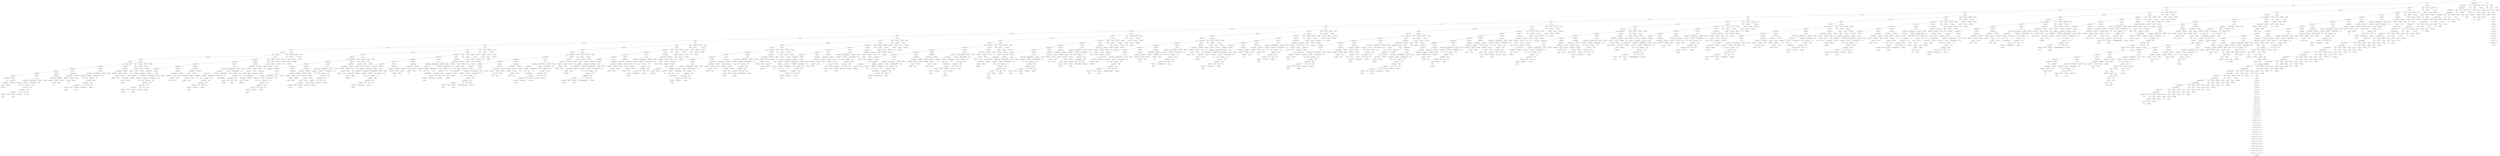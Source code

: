 strict graph {
	S0 -- actlist1
	S0 -- dramatis_personae2
	S0 -- title3

	title3 -- peq4
	title3 -- wordlist5

	wordlist5 -- wordlist6
	wordlist5 -- allwords7

	allwords7 -- ANYWORD8


	wordlist6 -- wordlist9
	wordlist6 -- allwords10

	allwords10 -- keyword11

	keyword11 -- keyword_12

	keyword_12 -- keyword__13

	keyword__13 -- keyword___14

	keyword___14 -- keyword____15

	keyword____15 -- keyword_____16

	keyword_____16 -- keyword______17

	keyword______17 -- keyword_______18

	keyword_______18 -- keyword________19

	keyword________19 -- keyword_________20

	keyword_________20 -- keyword__________21

	keyword__________21 -- keyword___________22

	keyword___________22 -- keyword____________23

	keyword____________23 -- keyword_____________24

	keyword_____________24 -- AND25


	wordlist9 -- wordlist26
	wordlist9 -- allwords27

	allwords27 -- ANYWORD28


	wordlist26 -- wordlist29
	wordlist26 -- allwords30

	allwords30 -- ANYWORD31


	wordlist29 -- wordlist32
	wordlist29 -- allwords33

	allwords33 -- ANYWORD34


	wordlist32 -- λ35

	peq4 -- PE36


	dramatis_personae2 -- dramatis_personae_37
	dramatis_personae2 -- peq38
	dramatis_personae2 -- wordlist39
	dramatis_personae2 -- COMMA40
	dramatis_personae2 -- ACTOR41



	wordlist39 -- wordlist42
	wordlist39 -- allwords43

	allwords43 -- ANYWORD44


	wordlist42 -- wordlist45
	wordlist42 -- allwords46

	allwords46 -- ANYWORD47


	wordlist45 -- λ48

	peq38 -- PE49


	dramatis_personae_37 -- dramatis_personae50

	dramatis_personae50 -- dramatis_personae_51
	dramatis_personae50 -- peq52
	dramatis_personae50 -- wordlist53
	dramatis_personae50 -- COMMA54
	dramatis_personae50 -- ACTOR55



	wordlist53 -- wordlist56
	wordlist53 -- allwords57

	allwords57 -- ANYWORD58


	wordlist56 -- wordlist59
	wordlist56 -- allwords60

	allwords60 -- ANYWORD61


	wordlist59 -- λ62

	peq52 -- PE63


	dramatis_personae_51 -- dramatis_personae64

	dramatis_personae64 -- dramatis_personae_65
	dramatis_personae64 -- peq66
	dramatis_personae64 -- wordlist67
	dramatis_personae64 -- COMMA68
	dramatis_personae64 -- ACTOR69



	wordlist67 -- wordlist70
	wordlist67 -- allwords71

	allwords71 -- ANYWORD72


	wordlist70 -- wordlist73
	wordlist70 -- allwords74

	allwords74 -- ANYWORD75


	wordlist73 -- λ76

	peq66 -- PE77


	dramatis_personae_65 -- dramatis_personae78

	dramatis_personae78 -- dramatis_personae_79
	dramatis_personae78 -- peq80
	dramatis_personae78 -- wordlist81
	dramatis_personae78 -- COMMA82
	dramatis_personae78 -- ACTOR83



	wordlist81 -- wordlist84
	wordlist81 -- allwords85

	allwords85 -- ANYWORD86


	wordlist84 -- wordlist87
	wordlist84 -- allwords88

	allwords88 -- ANYWORD89


	wordlist87 -- λ90

	peq80 -- PE91


	dramatis_personae_79 -- dramatis_personae92

	dramatis_personae92 -- dramatis_personae_93
	dramatis_personae92 -- peq94
	dramatis_personae92 -- wordlist95
	dramatis_personae92 -- COMMA96
	dramatis_personae92 -- ACTOR97



	wordlist95 -- wordlist98
	wordlist95 -- allwords99

	allwords99 -- ANYWORD100


	wordlist98 -- wordlist101
	wordlist98 -- allwords102

	allwords102 -- ANYWORD103


	wordlist101 -- λ104

	peq94 -- PE105


	dramatis_personae_93 -- dramatis_personae106

	dramatis_personae106 -- dramatis_personae_107
	dramatis_personae106 -- peq108
	dramatis_personae106 -- wordlist109
	dramatis_personae106 -- COMMA110
	dramatis_personae106 -- ACTOR111



	wordlist109 -- wordlist112
	wordlist109 -- allwords113

	allwords113 -- ANYWORD114


	wordlist112 -- wordlist115
	wordlist112 -- allwords116

	allwords116 -- ANYWORD117


	wordlist115 -- λ118

	peq108 -- PE119


	dramatis_personae_107 -- dramatis_personae120

	dramatis_personae120 -- dramatis_personae_121
	dramatis_personae120 -- peq122
	dramatis_personae120 -- wordlist123
	dramatis_personae120 -- COMMA124
	dramatis_personae120 -- ACTOR125



	wordlist123 -- wordlist126
	wordlist123 -- allwords127

	allwords127 -- ANYWORD128


	wordlist126 -- wordlist129
	wordlist126 -- allwords130

	allwords130 -- ANYWORD131


	wordlist129 -- wordlist132
	wordlist129 -- allwords133

	allwords133 -- ANYWORD134


	wordlist132 -- λ135

	peq122 -- PE136


	dramatis_personae_121 -- dramatis_personae137

	dramatis_personae137 -- dramatis_personae_138
	dramatis_personae137 -- peq139
	dramatis_personae137 -- wordlist140
	dramatis_personae137 -- COMMA141
	dramatis_personae137 -- ACTOR142



	wordlist140 -- wordlist143
	wordlist140 -- allwords144

	allwords144 -- ANYWORD145


	wordlist143 -- wordlist146
	wordlist143 -- allwords147

	allwords147 -- ANYWORD148


	wordlist146 -- wordlist149
	wordlist146 -- allwords150

	allwords150 -- ANYWORD151


	wordlist149 -- λ152

	peq139 -- PE153


	dramatis_personae_138 -- dramatis_personae154

	dramatis_personae154 -- dramatis_personae_155
	dramatis_personae154 -- peq156
	dramatis_personae154 -- wordlist157
	dramatis_personae154 -- COMMA158
	dramatis_personae154 -- ACTOR159



	wordlist157 -- wordlist160
	wordlist157 -- allwords161

	allwords161 -- ANYWORD162


	wordlist160 -- wordlist163
	wordlist160 -- allwords164

	allwords164 -- ANYWORD165


	wordlist163 -- wordlist166
	wordlist163 -- allwords167

	allwords167 -- ANYWORD168


	wordlist166 -- λ169

	peq156 -- PE170


	dramatis_personae_155 -- dramatis_personae171

	dramatis_personae171 -- dramatis_personae_172
	dramatis_personae171 -- peq173
	dramatis_personae171 -- wordlist174
	dramatis_personae171 -- COMMA175
	dramatis_personae171 -- ACTOR176



	wordlist174 -- wordlist177
	wordlist174 -- allwords178

	allwords178 -- ANYWORD179


	wordlist177 -- wordlist180
	wordlist177 -- allwords181

	allwords181 -- ANYWORD182


	wordlist180 -- wordlist183
	wordlist180 -- allwords184

	allwords184 -- ANYWORD185


	wordlist183 -- λ186

	peq173 -- PE187


	dramatis_personae_172 -- dramatis_personae188

	dramatis_personae188 -- dramatis_personae_189
	dramatis_personae188 -- peq190
	dramatis_personae188 -- wordlist191
	dramatis_personae188 -- COMMA192
	dramatis_personae188 -- ACTOR193



	wordlist191 -- wordlist194
	wordlist191 -- allwords195

	allwords195 -- ANYWORD196


	wordlist194 -- wordlist197
	wordlist194 -- allwords198

	allwords198 -- ANYWORD199


	wordlist197 -- wordlist200
	wordlist197 -- allwords201

	allwords201 -- ANYWORD202


	wordlist200 -- λ203

	peq190 -- PE204


	dramatis_personae_189 -- dramatis_personae205

	dramatis_personae205 -- dramatis_personae_206
	dramatis_personae205 -- peq207
	dramatis_personae205 -- wordlist208
	dramatis_personae205 -- COMMA209
	dramatis_personae205 -- ACTOR210



	wordlist208 -- wordlist211
	wordlist208 -- allwords212

	allwords212 -- ANYWORD213


	wordlist211 -- wordlist214
	wordlist211 -- allwords215

	allwords215 -- ANYWORD216


	wordlist214 -- wordlist217
	wordlist214 -- allwords218

	allwords218 -- ANYWORD219


	wordlist217 -- λ220

	peq207 -- PE221


	dramatis_personae_206 -- dramatis_personae222

	dramatis_personae222 -- dramatis_personae_223
	dramatis_personae222 -- peq224
	dramatis_personae222 -- wordlist225
	dramatis_personae222 -- COMMA226
	dramatis_personae222 -- ACTOR227



	wordlist225 -- wordlist228
	wordlist225 -- allwords229

	allwords229 -- ANYWORD230


	wordlist228 -- wordlist231
	wordlist228 -- allwords232

	allwords232 -- ANYWORD233


	wordlist231 -- wordlist234
	wordlist231 -- allwords235

	allwords235 -- ANYWORD236


	wordlist234 -- λ237

	peq224 -- PE238


	dramatis_personae_223 -- dramatis_personae239

	dramatis_personae239 -- dramatis_personae_240
	dramatis_personae239 -- peq241
	dramatis_personae239 -- wordlist242
	dramatis_personae239 -- COMMA243
	dramatis_personae239 -- ACTOR244



	wordlist242 -- wordlist245
	wordlist242 -- allwords246

	allwords246 -- ANYWORD247


	wordlist245 -- wordlist248
	wordlist245 -- allwords249

	allwords249 -- ANYWORD250


	wordlist248 -- wordlist251
	wordlist248 -- allwords252

	allwords252 -- keyword253

	keyword253 -- keyword_254

	keyword_254 -- keyword__255

	keyword__255 -- keyword___256

	keyword___256 -- keyword____257

	keyword____257 -- keyword_____258

	keyword_____258 -- keyword______259

	keyword______259 -- keyword_______260

	keyword_______260 -- keyword________261

	keyword________261 -- keyword_________262

	keyword_________262 -- keyword__________263

	keyword__________263 -- keyword___________264

	keyword___________264 -- keyword____________265

	keyword____________265 -- keyword_____________266

	keyword_____________266 -- keyword______________267

	keyword______________267 -- keyword_______________268

	keyword_______________268 -- keyword________________269

	keyword________________269 -- keyword_________________270

	keyword_________________270 -- keyword__________________271

	keyword__________________271 -- keyword___________________272

	keyword___________________272 -- keyword____________________273

	keyword____________________273 -- keyword_____________________274

	keyword_____________________274 -- keyword______________________275

	keyword______________________275 -- keyword_______________________276

	keyword_______________________276 -- keyword________________________277

	keyword________________________277 -- keyword_________________________278

	keyword_________________________278 -- keyword__________________________279

	keyword__________________________279 -- keyword___________________________280

	keyword___________________________280 -- keyword____________________________281

	keyword____________________________281 -- keyword_____________________________282

	keyword_____________________________282 -- keyword______________________________283

	keyword______________________________283 -- keyword_______________________________284

	keyword_______________________________284 -- keyword________________________________285

	keyword________________________________285 -- keyword_________________________________286

	keyword_________________________________286 -- NOTHING287


	wordlist251 -- λ288

	peq241 -- PE289


	dramatis_personae_240 -- dramatis_personae290

	dramatis_personae290 -- dramatis_personae_291
	dramatis_personae290 -- peq292
	dramatis_personae290 -- wordlist293
	dramatis_personae290 -- COMMA294
	dramatis_personae290 -- ACTOR295



	wordlist293 -- wordlist296
	wordlist293 -- allwords297

	allwords297 -- ANYWORD298


	wordlist296 -- λ299

	peq292 -- PE300


	dramatis_personae_291 -- dramatis_personae301

	dramatis_personae301 -- dramatis_personae_302
	dramatis_personae301 -- peq303
	dramatis_personae301 -- wordlist304
	dramatis_personae301 -- COMMA305
	dramatis_personae301 -- ACTOR306



	wordlist304 -- wordlist307
	wordlist304 -- allwords308

	allwords308 -- ANYWORD309


	wordlist307 -- wordlist310
	wordlist307 -- allwords311

	allwords311 -- ANYWORD312


	wordlist310 -- wordlist313
	wordlist310 -- allwords314

	allwords314 -- ANYWORD315


	wordlist313 -- λ316

	peq303 -- PE317


	dramatis_personae_302 -- dramatis_personae318

	dramatis_personae318 -- dramatis_personae_319
	dramatis_personae318 -- peq320
	dramatis_personae318 -- wordlist321
	dramatis_personae318 -- COMMA322
	dramatis_personae318 -- ACTOR323



	wordlist321 -- wordlist324
	wordlist321 -- allwords325

	allwords325 -- ANYWORD326


	wordlist324 -- wordlist327
	wordlist324 -- allwords328

	allwords328 -- ANYWORD329


	wordlist327 -- wordlist330
	wordlist327 -- allwords331

	allwords331 -- ANYWORD332


	wordlist330 -- λ333

	peq320 -- PE334


	dramatis_personae_319 -- dramatis_personae335

	dramatis_personae335 -- dramatis_personae_336
	dramatis_personae335 -- peq337
	dramatis_personae335 -- wordlist338
	dramatis_personae335 -- COMMA339
	dramatis_personae335 -- ACTOR340



	wordlist338 -- wordlist341
	wordlist338 -- allwords342

	allwords342 -- ANYWORD343


	wordlist341 -- wordlist344
	wordlist341 -- allwords345

	allwords345 -- ANYWORD346


	wordlist344 -- wordlist347
	wordlist344 -- allwords348

	allwords348 -- ANYWORD349


	wordlist347 -- λ350

	peq337 -- PE351


	dramatis_personae_336 -- dramatis_personae352

	dramatis_personae352 -- dramatis_personae_353
	dramatis_personae352 -- peq354
	dramatis_personae352 -- wordlist355
	dramatis_personae352 -- COMMA356
	dramatis_personae352 -- ACTOR357



	wordlist355 -- wordlist358
	wordlist355 -- allwords359

	allwords359 -- ANYWORD360


	wordlist358 -- wordlist361
	wordlist358 -- allwords362

	allwords362 -- ANYWORD363


	wordlist361 -- wordlist364
	wordlist361 -- allwords365

	allwords365 -- ANYWORD366


	wordlist364 -- λ367

	peq354 -- PE368


	dramatis_personae_353 -- dramatis_personae369

	dramatis_personae369 -- dramatis_personae_370
	dramatis_personae369 -- peq371
	dramatis_personae369 -- wordlist372
	dramatis_personae369 -- COMMA373
	dramatis_personae369 -- ACTOR374



	wordlist372 -- wordlist375
	wordlist372 -- allwords376

	allwords376 -- ANYWORD377


	wordlist375 -- wordlist378
	wordlist375 -- allwords379

	allwords379 -- ANYWORD380


	wordlist378 -- wordlist381
	wordlist378 -- allwords382

	allwords382 -- ANYWORD383


	wordlist381 -- λ384

	peq371 -- PE385


	dramatis_personae_370 -- λ386

	actlist1 -- actlist_387
	actlist1 -- act388

	act388 -- scenelist389
	act388 -- peq390
	act388 -- wordlist391
	act388 -- COLON392
	act388 -- ACT393



	wordlist391 -- wordlist394
	wordlist391 -- allwords395

	allwords395 -- ANYWORD396


	wordlist394 -- wordlist397
	wordlist394 -- allwords398

	allwords398 -- ANYWORD399


	wordlist397 -- wordlist400
	wordlist397 -- allwords401

	allwords401 -- ANYWORD402


	wordlist400 -- λ403

	peq390 -- PE404


	scenelist389 -- scenelist_405
	scenelist389 -- scene406

	scene406 -- statement_list407
	scene406 -- peq408
	scene406 -- wordlist409
	scene406 -- COLON410
	scene406 -- SCENE411



	wordlist409 -- wordlist412
	wordlist409 -- allwords413

	allwords413 -- ANYWORD414


	wordlist412 -- wordlist415
	wordlist412 -- allwords416

	allwords416 -- ANYWORD417


	wordlist415 -- wordlist418
	wordlist415 -- allwords419

	allwords419 -- ANYWORD420


	wordlist418 -- λ421

	peq408 -- PE422


	statement_list407 -- statement_list423
	statement_list407 -- statement424

	statement424 -- enterexit_stmt425

	enterexit_stmt425 -- enterexit_stmt_426
	enterexit_stmt425 -- LBRACKET427


	enterexit_stmt_426 -- RBRACKET428
	enterexit_stmt_426 -- actorlist429
	enterexit_stmt_426 -- ENTER430


	actorlist429 -- actorlist_431
	actorlist429 -- ACTOR432


	actorlist_431 -- ACTOR433
	actorlist_431 -- AND434




	statement_list423 -- statement_list435
	statement_list423 -- statement436

	statement436 -- line437

	line437 -- sentence_list438
	line437 -- optional_addressee439
	line437 -- COLON440
	line437 -- ACTOR441



	optional_addressee439 -- λ442

	sentence_list438 -- sentence_list_443
	sentence_list438 -- sentence444
	sentence_list438 -- optional_interjection445

	optional_interjection445 -- λ446

	sentence444 -- PE447
	sentence444 -- assignment448

	assignment448 -- assignment_449
	assignment448 -- YOU450


	assignment_449 -- assignment__451
	assignment_449 -- ARE452


	assignment__451 -- arithmetic453
	assignment__451 -- AS454
	assignment__451 -- adj455
	assignment__451 -- AS456


	adj455 -- NEG_ADJ457



	arithmetic453 -- arithmetic458
	arithmetic453 -- TWICE_THRICE_HALF459


	arithmetic458 -- ACTOR460



	sentence_list_443 -- λ461

	statement_list435 -- statement_list462
	statement_list435 -- statement463

	statement463 -- enterexit_stmt464

	enterexit_stmt464 -- enterexit_stmt_465
	enterexit_stmt464 -- LBRACKET466


	enterexit_stmt_465 -- RBRACKET467
	enterexit_stmt_465 -- actorlist468
	enterexit_stmt_465 -- EXIT469


	actorlist468 -- actorlist_470
	actorlist468 -- ACTOR471


	actorlist_470 -- λ472


	statement_list462 -- statement_list473
	statement_list462 -- statement474

	statement474 -- enterexit_stmt475

	enterexit_stmt475 -- enterexit_stmt_476
	enterexit_stmt475 -- LBRACKET477


	enterexit_stmt_476 -- RBRACKET478
	enterexit_stmt_476 -- actorlist479
	enterexit_stmt_476 -- ENTER480


	actorlist479 -- actorlist_481
	actorlist479 -- ACTOR482


	actorlist_481 -- λ483


	statement_list473 -- statement_list484
	statement_list473 -- statement485

	statement485 -- line486

	line486 -- sentence_list487
	line486 -- optional_addressee488
	line486 -- COLON489
	line486 -- ACTOR490



	optional_addressee488 -- λ491

	sentence_list487 -- sentence_list_492
	sentence_list487 -- sentence493
	sentence_list487 -- optional_interjection494

	optional_interjection494 -- λ495

	sentence493 -- PE496
	sentence493 -- assignment497

	assignment497 -- assignment_498
	assignment497 -- YOU499


	assignment_498 -- assignment__500
	assignment_498 -- ARE501


	assignment__500 -- arithmetic502
	assignment__500 -- AS503
	assignment__500 -- adj504
	assignment__500 -- AS505


	adj504 -- POS_ADJ506



	arithmetic502 -- arithmetic507
	arithmetic502 -- TWICE_THRICE_HALF508


	arithmetic507 -- ACTOR509



	sentence_list_492 -- λ510

	statement_list484 -- statement_list511
	statement_list484 -- statement512

	statement512 -- enterexit_stmt513

	enterexit_stmt513 -- enterexit_stmt_514
	enterexit_stmt513 -- LBRACKET515


	enterexit_stmt_514 -- exeunt_516
	enterexit_stmt_514 -- EXEUNT517


	exeunt_516 -- RBRACKET518


	statement_list511 -- statement_list519
	statement_list511 -- statement520

	statement520 -- enterexit_stmt521

	enterexit_stmt521 -- enterexit_stmt_522
	enterexit_stmt521 -- LBRACKET523


	enterexit_stmt_522 -- RBRACKET524
	enterexit_stmt_522 -- actorlist525
	enterexit_stmt_522 -- ENTER526


	actorlist525 -- actorlist_527
	actorlist525 -- ACTOR528


	actorlist_527 -- ACTOR529
	actorlist_527 -- AND530




	statement_list519 -- statement_list531
	statement_list519 -- statement532

	statement532 -- line533

	line533 -- sentence_list534
	line533 -- optional_addressee535
	line533 -- COLON536
	line533 -- ACTOR537



	optional_addressee535 -- λ538

	sentence_list534 -- sentence_list_539
	sentence_list534 -- sentence540
	sentence_list534 -- optional_interjection541

	optional_interjection541 -- λ542

	sentence540 -- PE543
	sentence540 -- assignment544

	assignment544 -- assignment_545
	assignment544 -- YOU546


	assignment_545 -- assignment__547
	assignment_545 -- ARE548


	assignment__547 -- arithmetic549
	assignment__547 -- AS550
	assignment__547 -- adj551
	assignment__547 -- AS552


	adj551 -- POS_ADJ553



	arithmetic549 -- arithmetic554
	arithmetic549 -- AND555
	arithmetic549 -- arithmetic556
	arithmetic549 -- THE_SUM_OF557


	arithmetic556 -- value558
	arithmetic556 -- ARTICLE559


	value558 -- noun560
	value558 -- adj_list561

	adj_list561 -- adj_list_562
	adj_list561 -- adj563

	adj563 -- POS_ADJ564


	adj_list_562 -- adj_list565

	adj_list565 -- adj_list_566
	adj_list565 -- adj567

	adj567 -- POS_ADJ568


	adj_list_566 -- λ569

	noun560 -- POS_NOUN570



	arithmetic554 -- value571
	arithmetic554 -- ARTICLE572


	value571 -- noun573

	noun573 -- POS_NOUN574



	sentence_list_539 -- λ575

	statement_list531 -- statement_list576
	statement_list531 -- statement577

	statement577 -- enterexit_stmt578

	enterexit_stmt578 -- enterexit_stmt_579
	enterexit_stmt578 -- LBRACKET580


	enterexit_stmt_579 -- exeunt_581
	enterexit_stmt_579 -- EXEUNT582


	exeunt_581 -- RBRACKET583


	statement_list576 -- statement_list584
	statement_list576 -- statement585

	statement585 -- enterexit_stmt586

	enterexit_stmt586 -- enterexit_stmt_587
	enterexit_stmt586 -- LBRACKET588


	enterexit_stmt_587 -- RBRACKET589
	enterexit_stmt_587 -- actorlist590
	enterexit_stmt_587 -- ENTER591


	actorlist590 -- actorlist_592
	actorlist590 -- ACTOR593


	actorlist_592 -- λ594


	statement_list584 -- statement_list595
	statement_list584 -- statement596

	statement596 -- line597

	line597 -- sentence_list598
	line597 -- optional_addressee599
	line597 -- COLON600
	line597 -- ACTOR601



	optional_addressee599 -- λ602

	sentence_list598 -- sentence_list_603
	sentence_list598 -- sentence604
	sentence_list598 -- optional_interjection605

	optional_interjection605 -- λ606

	sentence604 -- PE607
	sentence604 -- assignment608

	assignment608 -- arithmetic609
	assignment608 -- AM610
	assignment608 -- I611



	arithmetic609 -- arithmetic612
	arithmetic609 -- AND613
	arithmetic609 -- arithmetic614
	arithmetic609 -- THE_SUM_OF615


	arithmetic614 -- value616
	arithmetic614 -- ARTICLE617


	value616 -- noun618

	noun618 -- POS_NOUN619



	arithmetic612 -- value620
	arithmetic612 -- ARTICLE621


	value620 -- noun622
	value620 -- adj_list623

	adj_list623 -- adj_list_624
	adj_list623 -- adj625

	adj625 -- POS_ADJ626


	adj_list_624 -- λ627

	noun622 -- POS_NOUN628



	sentence_list_603 -- λ629

	statement_list595 -- statement_list630
	statement_list595 -- statement631

	statement631 -- enterexit_stmt632

	enterexit_stmt632 -- enterexit_stmt_633
	enterexit_stmt632 -- LBRACKET634


	enterexit_stmt_633 -- RBRACKET635
	enterexit_stmt_633 -- actorlist636
	enterexit_stmt_633 -- EXIT637


	actorlist636 -- actorlist_638
	actorlist636 -- ACTOR639


	actorlist_638 -- λ640


	statement_list630 -- statement_list641
	statement_list630 -- statement642

	statement642 -- enterexit_stmt643

	enterexit_stmt643 -- enterexit_stmt_644
	enterexit_stmt643 -- LBRACKET645


	enterexit_stmt_644 -- RBRACKET646
	enterexit_stmt_644 -- actorlist647
	enterexit_stmt_644 -- ENTER648


	actorlist647 -- actorlist_649
	actorlist647 -- ACTOR650


	actorlist_649 -- λ651


	statement_list641 -- statement_list652
	statement_list641 -- statement653

	statement653 -- line654

	line654 -- sentence_list655
	line654 -- optional_addressee656
	line654 -- COLON657
	line654 -- ACTOR658



	optional_addressee656 -- λ659

	sentence_list655 -- sentence_list_660
	sentence_list655 -- sentence661
	sentence_list655 -- optional_interjection662

	optional_interjection662 -- λ663

	sentence661 -- PE664
	sentence661 -- assignment665

	assignment665 -- arithmetic666
	assignment665 -- AM667
	assignment665 -- I668



	arithmetic666 -- value669
	arithmetic666 -- ARTICLE670


	value669 -- noun671

	noun671 -- NEG_NOUN672



	sentence_list_660 -- λ673

	statement_list652 -- statement_list674
	statement_list652 -- statement675

	statement675 -- enterexit_stmt676

	enterexit_stmt676 -- enterexit_stmt_677
	enterexit_stmt676 -- LBRACKET678


	enterexit_stmt_677 -- RBRACKET679
	enterexit_stmt_677 -- actorlist680
	enterexit_stmt_677 -- EXIT681


	actorlist680 -- actorlist_682
	actorlist680 -- ACTOR683


	actorlist_682 -- λ684


	statement_list674 -- statement_list685
	statement_list674 -- statement686

	statement686 -- enterexit_stmt687

	enterexit_stmt687 -- enterexit_stmt_688
	enterexit_stmt687 -- LBRACKET689


	enterexit_stmt_688 -- RBRACKET690
	enterexit_stmt_688 -- actorlist691
	enterexit_stmt_688 -- ENTER692


	actorlist691 -- actorlist_693
	actorlist691 -- ACTOR694


	actorlist_693 -- λ695


	statement_list685 -- statement_list696
	statement_list685 -- statement697

	statement697 -- line698

	line698 -- sentence_list699
	line698 -- optional_addressee700
	line698 -- COLON701
	line698 -- ACTOR702



	optional_addressee700 -- λ703

	sentence_list699 -- sentence_list_704
	sentence_list699 -- sentence705
	sentence_list699 -- optional_interjection706

	optional_interjection706 -- λ707

	sentence705 -- PE708
	sentence705 -- assignment709

	assignment709 -- arithmetic710
	assignment709 -- AM711
	assignment709 -- I712



	arithmetic710 -- arithmetic713
	arithmetic710 -- AND714
	arithmetic710 -- arithmetic715
	arithmetic710 -- THE_SUM_OF716


	arithmetic715 -- value717
	arithmetic715 -- ARTICLE718


	value717 -- noun719

	noun719 -- POS_NOUN720



	arithmetic713 -- value721
	arithmetic713 -- ARTICLE722


	value721 -- noun723
	value721 -- adj_list724

	adj_list724 -- adj_list_725
	adj_list724 -- adj726

	adj726 -- POS_ADJ727


	adj_list_725 -- adj_list728

	adj_list728 -- adj_list_729
	adj_list728 -- adj730

	adj730 -- POS_ADJ731


	adj_list_729 -- adj_list732

	adj_list732 -- adj_list_733
	adj_list732 -- adj734

	adj734 -- POS_ADJ735


	adj_list_733 -- λ736

	noun723 -- POS_NOUN737



	sentence_list_704 -- λ738

	statement_list696 -- statement_list739
	statement_list696 -- statement740

	statement740 -- enterexit_stmt741

	enterexit_stmt741 -- enterexit_stmt_742
	enterexit_stmt741 -- LBRACKET743


	enterexit_stmt_742 -- exeunt_744
	enterexit_stmt_742 -- EXEUNT745


	exeunt_744 -- RBRACKET746


	statement_list739 -- statement_list747
	statement_list739 -- statement748

	statement748 -- enterexit_stmt749

	enterexit_stmt749 -- enterexit_stmt_750
	enterexit_stmt749 -- LBRACKET751


	enterexit_stmt_750 -- RBRACKET752
	enterexit_stmt_750 -- actorlist753
	enterexit_stmt_750 -- ENTER754


	actorlist753 -- actorlist_755
	actorlist753 -- ACTOR756


	actorlist_755 -- λ757


	statement_list747 -- statement_list758
	statement_list747 -- statement759

	statement759 -- line760

	line760 -- sentence_list761
	line760 -- optional_addressee762
	line760 -- COLON763
	line760 -- ACTOR764



	optional_addressee762 -- λ765

	sentence_list761 -- sentence_list_766
	sentence_list761 -- sentence767
	sentence_list761 -- optional_interjection768

	optional_interjection768 -- λ769

	sentence767 -- PE770
	sentence767 -- assignment771

	assignment771 -- arithmetic772
	assignment771 -- AM773
	assignment771 -- I774



	arithmetic772 -- arithmetic775
	arithmetic772 -- AND776
	arithmetic772 -- arithmetic777
	arithmetic772 -- THE_SUM_OF778


	arithmetic777 -- ACTOR779



	arithmetic775 -- ACTOR780



	sentence_list_766 -- λ781

	statement_list758 -- statement_list782
	statement_list758 -- statement783

	statement783 -- enterexit_stmt784

	enterexit_stmt784 -- enterexit_stmt_785
	enterexit_stmt784 -- LBRACKET786


	enterexit_stmt_785 -- RBRACKET787
	enterexit_stmt_785 -- actorlist788
	enterexit_stmt_785 -- EXIT789


	actorlist788 -- actorlist_790
	actorlist788 -- ACTOR791


	actorlist_790 -- λ792


	statement_list782 -- λ793

	scenelist_405 -- scenelist794

	scenelist794 -- scenelist_795
	scenelist794 -- scene796

	scene796 -- statement_list797
	scene796 -- peq798
	scene796 -- wordlist799
	scene796 -- COLON800
	scene796 -- SCENE801



	wordlist799 -- wordlist802
	wordlist799 -- allwords803

	allwords803 -- ANYWORD804


	wordlist802 -- wordlist805
	wordlist802 -- allwords806

	allwords806 -- ANYWORD807


	wordlist805 -- wordlist808
	wordlist805 -- allwords809

	allwords809 -- ANYWORD810


	wordlist808 -- λ811

	peq798 -- PE812


	statement_list797 -- statement_list813
	statement_list797 -- statement814

	statement814 -- enterexit_stmt815

	enterexit_stmt815 -- enterexit_stmt_816
	enterexit_stmt815 -- LBRACKET817


	enterexit_stmt_816 -- RBRACKET818
	enterexit_stmt_816 -- actorlist819
	enterexit_stmt_816 -- ENTER820


	actorlist819 -- actorlist_821
	actorlist819 -- ACTOR822


	actorlist_821 -- ACTOR823
	actorlist_821 -- AND824




	statement_list813 -- statement_list825
	statement_list813 -- statement826

	statement826 -- line827

	line827 -- sentence_list828
	line827 -- optional_addressee829
	line827 -- COLON830
	line827 -- ACTOR831



	optional_addressee829 -- λ832

	sentence_list828 -- sentence_list_833
	sentence_list828 -- sentence834
	sentence_list828 -- optional_interjection835

	optional_interjection835 -- λ836

	sentence834 -- PE837
	sentence834 -- assignment838

	assignment838 -- assignment_839
	assignment838 -- YOU840


	assignment_839 -- assignment__841
	assignment_839 -- ARE842


	assignment__841 -- arithmetic843
	assignment__841 -- AS844
	assignment__841 -- adj845
	assignment__841 -- AS846


	adj845 -- NEG_ADJ847



	arithmetic843 -- arithmetic848
	arithmetic843 -- THE_SCR_OF849


	arithmetic848 -- ACTOR850



	sentence_list_833 -- sentence_list_851
	sentence_list_833 -- sentence852
	sentence_list_833 -- optional_interjection853

	optional_interjection853 -- λ854

	sentence852 -- PE855
	sentence852 -- io856

	io856 -- OPEN_YOUR_HEART857



	sentence_list_851 -- λ858

	statement_list825 -- statement_list859
	statement_list825 -- statement860

	statement860 -- enterexit_stmt861

	enterexit_stmt861 -- enterexit_stmt_862
	enterexit_stmt861 -- LBRACKET863


	enterexit_stmt_862 -- exeunt_864
	enterexit_stmt_862 -- EXEUNT865


	exeunt_864 -- RBRACKET866
	exeunt_864 -- actorlist2867

	actorlist2867 -- actorlist2_868
	actorlist2867 -- ACTOR869


	actorlist2_868 -- ACTOR870
	actorlist2_868 -- AND871




	statement_list859 -- statement_list872
	statement_list859 -- statement873

	statement873 -- enterexit_stmt874

	enterexit_stmt874 -- enterexit_stmt_875
	enterexit_stmt874 -- LBRACKET876


	enterexit_stmt_875 -- RBRACKET877
	enterexit_stmt_875 -- actorlist878
	enterexit_stmt_875 -- ENTER879


	actorlist878 -- actorlist_880
	actorlist878 -- ACTOR881


	actorlist_880 -- ACTOR882
	actorlist_880 -- AND883




	statement_list872 -- statement_list884
	statement_list872 -- statement885

	statement885 -- line886

	line886 -- sentence_list887
	line886 -- optional_addressee888
	line886 -- COLON889
	line886 -- ACTOR890



	optional_addressee888 -- λ891

	sentence_list887 -- sentence_list_892
	sentence_list887 -- sentence893
	sentence_list887 -- optional_interjection894

	optional_interjection894 -- λ895

	sentence893 -- PE896
	sentence893 -- assignment897

	assignment897 -- assignment_898
	assignment897 -- YOU899


	assignment_898 -- assignment__900
	assignment_898 -- ARE901


	assignment__900 -- arithmetic902
	assignment__900 -- AS903
	assignment__900 -- adj904
	assignment__900 -- AS905


	adj904 -- POS_ADJ906



	arithmetic902 -- arithmetic907
	arithmetic902 -- AND908
	arithmetic902 -- arithmetic909
	arithmetic902 -- THE_SUM_OF910


	arithmetic909 -- ACTOR911



	arithmetic907 -- ACTOR912



	sentence_list_892 -- λ913

	statement_list884 -- statement_list914
	statement_list884 -- statement915

	statement915 -- enterexit_stmt916

	enterexit_stmt916 -- enterexit_stmt_917
	enterexit_stmt916 -- LBRACKET918


	enterexit_stmt_917 -- exeunt_919
	enterexit_stmt_917 -- EXEUNT920


	exeunt_919 -- RBRACKET921


	statement_list914 -- λ922

	scenelist_795 -- λ923

	actlist_387 -- actlist924

	actlist924 -- actlist_925
	actlist924 -- act926

	act926 -- scenelist927
	act926 -- peq928
	act926 -- wordlist929
	act926 -- COLON930
	act926 -- ACT931



	wordlist929 -- wordlist932
	wordlist929 -- allwords933

	allwords933 -- ANYWORD934


	wordlist932 -- wordlist935
	wordlist932 -- allwords936

	allwords936 -- ANYWORD937


	wordlist935 -- wordlist938
	wordlist935 -- allwords939

	allwords939 -- ANYWORD940


	wordlist938 -- λ941

	peq928 -- PE942


	scenelist927 -- scenelist_943
	scenelist927 -- scene944

	scene944 -- statement_list945
	scene944 -- peq946
	scene944 -- wordlist947
	scene944 -- COLON948
	scene944 -- SCENE949



	wordlist947 -- wordlist950
	wordlist947 -- allwords951

	allwords951 -- ANYWORD952


	wordlist950 -- wordlist953
	wordlist950 -- allwords954

	allwords954 -- ANYWORD955


	wordlist953 -- wordlist956
	wordlist953 -- allwords957

	allwords957 -- ANYWORD958


	wordlist956 -- λ959

	peq946 -- PE960


	statement_list945 -- statement_list961
	statement_list945 -- statement962

	statement962 -- enterexit_stmt963

	enterexit_stmt963 -- enterexit_stmt_964
	enterexit_stmt963 -- LBRACKET965


	enterexit_stmt_964 -- RBRACKET966
	enterexit_stmt_964 -- actorlist967
	enterexit_stmt_964 -- ENTER968


	actorlist967 -- actorlist_969
	actorlist967 -- ACTOR970


	actorlist_969 -- ACTOR971
	actorlist_969 -- AND972




	statement_list961 -- statement_list973
	statement_list961 -- statement974

	statement974 -- line975

	line975 -- sentence_list976
	line975 -- optional_addressee977
	line975 -- COLON978
	line975 -- ACTOR979



	optional_addressee977 -- λ980

	sentence_list976 -- sentence_list_981
	sentence_list976 -- sentence982
	sentence_list976 -- optional_interjection983

	optional_interjection983 -- λ984

	sentence982 -- PE985
	sentence982 -- assignment986

	assignment986 -- assignment_987
	assignment986 -- YOU988


	assignment_987 -- assignment__989
	assignment_987 -- ARE990


	assignment__989 -- arithmetic991
	assignment__989 -- AS992
	assignment__989 -- adj993
	assignment__989 -- AS994


	adj993 -- POS_ADJ995



	arithmetic991 -- arithmetic996
	arithmetic991 -- AND997
	arithmetic991 -- arithmetic998
	arithmetic991 -- THE_DIFFERENCE_BETWEEN999


	arithmetic998 -- ACTOR1000



	arithmetic996 -- ACTOR1001



	sentence_list_981 -- λ1002

	statement_list973 -- statement_list1003
	statement_list973 -- statement1004

	statement1004 -- enterexit_stmt1005

	enterexit_stmt1005 -- enterexit_stmt_1006
	enterexit_stmt1005 -- LBRACKET1007


	enterexit_stmt_1006 -- exeunt_1008
	enterexit_stmt_1006 -- EXEUNT1009


	exeunt_1008 -- RBRACKET1010
	exeunt_1008 -- actorlist21011

	actorlist21011 -- actorlist2_1012
	actorlist21011 -- ACTOR1013


	actorlist2_1012 -- ACTOR1014
	actorlist2_1012 -- AND1015




	statement_list1003 -- statement_list1016
	statement_list1003 -- statement1017

	statement1017 -- enterexit_stmt1018

	enterexit_stmt1018 -- enterexit_stmt_1019
	enterexit_stmt1018 -- LBRACKET1020


	enterexit_stmt_1019 -- RBRACKET1021
	enterexit_stmt_1019 -- actorlist1022
	enterexit_stmt_1019 -- ENTER1023


	actorlist1022 -- actorlist_1024
	actorlist1022 -- ACTOR1025


	actorlist_1024 -- ACTOR1026
	actorlist_1024 -- AND1027




	statement_list1016 -- statement_list1028
	statement_list1016 -- statement1029

	statement1029 -- line1030

	line1030 -- sentence_list1031
	line1030 -- optional_addressee1032
	line1030 -- COLON1033
	line1030 -- ACTOR1034



	optional_addressee1032 -- λ1035

	sentence_list1031 -- sentence_list_1036
	sentence_list1031 -- sentence1037
	sentence_list1031 -- optional_interjection1038

	optional_interjection1038 -- λ1039

	sentence1037 -- PE1040
	sentence1037 -- assignment1041

	assignment1041 -- assignment_1042
	assignment1041 -- YOU1043


	assignment_1042 -- assignment__1044
	assignment_1042 -- ARE1045


	assignment__1044 -- arithmetic1046
	assignment__1044 -- AS1047
	assignment__1044 -- adj1048
	assignment__1044 -- AS1049


	adj1048 -- NEG_ADJ1050



	arithmetic1046 -- arithmetic1051
	arithmetic1046 -- AND1052
	arithmetic1046 -- arithmetic1053
	arithmetic1046 -- THE_DIFFERENCE_BETWEEN1054


	arithmetic1053 -- ACTOR1055



	arithmetic1051 -- ACTOR1056



	sentence_list_1036 -- λ1057

	statement_list1028 -- statement_list1058
	statement_list1028 -- statement1059

	statement1059 -- enterexit_stmt1060

	enterexit_stmt1060 -- enterexit_stmt_1061
	enterexit_stmt1060 -- LBRACKET1062


	enterexit_stmt_1061 -- exeunt_1063
	enterexit_stmt_1061 -- EXEUNT1064


	exeunt_1063 -- RBRACKET1065


	statement_list1058 -- λ1066

	scenelist_943 -- scenelist1067

	scenelist1067 -- scenelist_1068
	scenelist1067 -- scene1069

	scene1069 -- statement_list1070
	scene1069 -- peq1071
	scene1069 -- wordlist1072
	scene1069 -- COLON1073
	scene1069 -- SCENE1074



	wordlist1072 -- wordlist1075
	wordlist1072 -- allwords1076

	allwords1076 -- ANYWORD1077


	wordlist1075 -- wordlist1078
	wordlist1075 -- allwords1079

	allwords1079 -- ANYWORD1080


	wordlist1078 -- wordlist1081
	wordlist1078 -- allwords1082

	allwords1082 -- ANYWORD1083


	wordlist1081 -- λ1084

	peq1071 -- PE1085


	statement_list1070 -- statement_list1086
	statement_list1070 -- statement1087

	statement1087 -- enterexit_stmt1088

	enterexit_stmt1088 -- enterexit_stmt_1089
	enterexit_stmt1088 -- LBRACKET1090


	enterexit_stmt_1089 -- RBRACKET1091
	enterexit_stmt_1089 -- actorlist1092
	enterexit_stmt_1089 -- ENTER1093


	actorlist1092 -- actorlist_1094
	actorlist1092 -- ACTOR1095


	actorlist_1094 -- ACTOR1096
	actorlist_1094 -- AND1097




	statement_list1086 -- statement_list1098
	statement_list1086 -- statement1099

	statement1099 -- line1100

	line1100 -- sentence_list1101
	line1100 -- optional_addressee1102
	line1100 -- COLON1103
	line1100 -- ACTOR1104



	optional_addressee1102 -- λ1105

	sentence_list1101 -- sentence_list_1106
	sentence_list1101 -- sentence1107
	sentence_list1101 -- optional_interjection1108

	optional_interjection1108 -- λ1109

	sentence1107 -- PE1110
	sentence1107 -- assignment1111

	assignment1111 -- assignment_1112
	assignment1111 -- YOU1113


	assignment_1112 -- assignment__1114
	assignment_1112 -- ARE1115


	assignment__1114 -- arithmetic1116
	assignment__1114 -- AS1117
	assignment__1114 -- adj1118
	assignment__1114 -- AS1119


	adj1118 -- NEG_ADJ1120



	arithmetic1116 -- arithmetic1121
	arithmetic1116 -- TWICE_THRICE_HALF1122


	arithmetic1121 -- ACTOR1123



	sentence_list_1106 -- sentence_list_1124
	sentence_list_1106 -- sentence1125
	sentence_list_1106 -- optional_interjection1126

	optional_interjection1126 -- λ1127

	sentence1125 -- PE1128
	sentence1125 -- io1129

	io1129 -- OPEN_YOUR_HEART1130



	sentence_list_1124 -- λ1131

	statement_list1098 -- statement_list1132
	statement_list1098 -- statement1133

	statement1133 -- enterexit_stmt1134

	enterexit_stmt1134 -- enterexit_stmt_1135
	enterexit_stmt1134 -- LBRACKET1136


	enterexit_stmt_1135 -- exeunt_1137
	enterexit_stmt_1135 -- EXEUNT1138


	exeunt_1137 -- RBRACKET1139
	exeunt_1137 -- actorlist21140

	actorlist21140 -- actorlist2_1141
	actorlist21140 -- ACTOR1142


	actorlist2_1141 -- ACTOR1143
	actorlist2_1141 -- AND1144




	statement_list1132 -- statement_list1145
	statement_list1132 -- statement1146

	statement1146 -- enterexit_stmt1147

	enterexit_stmt1147 -- enterexit_stmt_1148
	enterexit_stmt1147 -- LBRACKET1149


	enterexit_stmt_1148 -- RBRACKET1150
	enterexit_stmt_1148 -- actorlist1151
	enterexit_stmt_1148 -- ENTER1152


	actorlist1151 -- actorlist_1153
	actorlist1151 -- ACTOR1154


	actorlist_1153 -- ACTOR1155
	actorlist_1153 -- AND1156




	statement_list1145 -- statement_list1157
	statement_list1145 -- statement1158

	statement1158 -- line1159

	line1159 -- sentence_list1160
	line1159 -- optional_addressee1161
	line1159 -- COLON1162
	line1159 -- ACTOR1163



	optional_addressee1161 -- λ1164

	sentence_list1160 -- sentence_list_1165
	sentence_list1160 -- sentence1166
	sentence_list1160 -- optional_interjection1167

	optional_interjection1167 -- λ1168

	sentence1166 -- PE1169
	sentence1166 -- assignment1170

	assignment1170 -- assignment_1171
	assignment1170 -- YOU1172


	assignment_1171 -- assignment__1173
	assignment_1171 -- ARE1174


	assignment__1173 -- arithmetic1175
	assignment__1173 -- AS1176
	assignment__1173 -- adj1177
	assignment__1173 -- AS1178


	adj1177 -- NEG_ADJ1179



	arithmetic1175 -- arithmetic1180
	arithmetic1175 -- TWICE_THRICE_HALF1181


	arithmetic1180 -- ACTOR1182



	sentence_list_1165 -- λ1183

	statement_list1157 -- statement_list1184
	statement_list1157 -- statement1185

	statement1185 -- enterexit_stmt1186

	enterexit_stmt1186 -- enterexit_stmt_1187
	enterexit_stmt1186 -- LBRACKET1188


	enterexit_stmt_1187 -- exeunt_1189
	enterexit_stmt_1187 -- EXEUNT1190


	exeunt_1189 -- RBRACKET1191


	statement_list1184 -- λ1192

	scenelist_1068 -- λ1193

	actlist_925 -- actlist1194

	actlist1194 -- actlist_1195
	actlist1194 -- act1196

	act1196 -- scenelist1197
	act1196 -- peq1198
	act1196 -- wordlist1199
	act1196 -- COLON1200
	act1196 -- ACT1201



	wordlist1199 -- wordlist1202
	wordlist1199 -- allwords1203

	allwords1203 -- ANYWORD1204


	wordlist1202 -- wordlist1205
	wordlist1202 -- allwords1206

	allwords1206 -- ANYWORD1207


	wordlist1205 -- wordlist1208
	wordlist1205 -- allwords1209

	allwords1209 -- ANYWORD1210


	wordlist1208 -- λ1211

	peq1198 -- PE1212


	scenelist1197 -- scenelist_1213
	scenelist1197 -- scene1214

	scene1214 -- statement_list1215
	scene1214 -- peq1216
	scene1214 -- wordlist1217
	scene1214 -- COLON1218
	scene1214 -- SCENE1219



	wordlist1217 -- wordlist1220
	wordlist1217 -- allwords1221

	allwords1221 -- ANYWORD1222


	wordlist1220 -- wordlist1223
	wordlist1220 -- allwords1224

	allwords1224 -- ANYWORD1225


	wordlist1223 -- wordlist1226
	wordlist1223 -- allwords1227

	allwords1227 -- ANYWORD1228


	wordlist1226 -- λ1229

	peq1216 -- PE1230


	statement_list1215 -- statement_list1231
	statement_list1215 -- statement1232

	statement1232 -- enterexit_stmt1233

	enterexit_stmt1233 -- enterexit_stmt_1234
	enterexit_stmt1233 -- LBRACKET1235


	enterexit_stmt_1234 -- RBRACKET1236
	enterexit_stmt_1234 -- actorlist1237
	enterexit_stmt_1234 -- ENTER1238


	actorlist1237 -- actorlist_1239
	actorlist1237 -- ACTOR1240


	actorlist_1239 -- ACTOR1241
	actorlist_1239 -- AND1242




	statement_list1231 -- statement_list1243
	statement_list1231 -- statement1244

	statement1244 -- line1245

	line1245 -- sentence_list1246
	line1245 -- optional_addressee1247
	line1245 -- COLON1248
	line1245 -- ACTOR1249



	optional_addressee1247 -- λ1250

	sentence_list1246 -- sentence_list_1251
	sentence_list1246 -- sentence1252
	sentence_list1246 -- optional_interjection1253

	optional_interjection1253 -- λ1254

	sentence1252 -- PE1255
	sentence1252 -- assignment1256

	assignment1256 -- arithmetic1257
	assignment1256 -- AM1258
	assignment1256 -- I1259



	arithmetic1257 -- value1260
	arithmetic1257 -- ARTICLE1261


	value1260 -- noun1262
	value1260 -- adj_list1263

	adj_list1263 -- adj_list_1264
	adj_list1263 -- adj1265

	adj1265 -- POS_ADJ1266


	adj_list_1264 -- adj_list1267

	adj_list1267 -- adj_list_1268
	adj_list1267 -- adj1269

	adj1269 -- POS_ADJ1270


	adj_list_1268 -- λ1271

	noun1262 -- POS_NOUN1272



	sentence_list_1251 -- sentence_list_1273
	sentence_list_1251 -- sentence1274
	sentence_list_1251 -- optional_interjection1275

	optional_interjection1275 -- λ1276

	sentence1274 -- PE1277
	sentence1274 -- assignment1278

	assignment1278 -- assignment_1279
	assignment1278 -- YOU1280


	assignment_1279 -- assignment__1281
	assignment_1279 -- ARE1282


	assignment__1281 -- arithmetic1283
	assignment__1281 -- AS1284
	assignment__1281 -- adj1285
	assignment__1281 -- AS1286


	adj1285 -- NEG_ADJ1287



	arithmetic1283 -- arithmetic1288
	arithmetic1283 -- AND1289
	arithmetic1283 -- arithmetic1290
	arithmetic1283 -- THE_QUOTIENT_OF1291


	arithmetic1290 -- ACTOR1292



	arithmetic1288 -- ACTOR1293



	sentence_list_1273 -- λ1294

	statement_list1243 -- statement_list1295
	statement_list1243 -- statement1296

	statement1296 -- enterexit_stmt1297

	enterexit_stmt1297 -- enterexit_stmt_1298
	enterexit_stmt1297 -- LBRACKET1299


	enterexit_stmt_1298 -- exeunt_1300
	enterexit_stmt_1298 -- EXEUNT1301


	exeunt_1300 -- RBRACKET1302
	exeunt_1300 -- actorlist21303

	actorlist21303 -- actorlist2_1304
	actorlist21303 -- ACTOR1305


	actorlist2_1304 -- ACTOR1306
	actorlist2_1304 -- AND1307




	statement_list1295 -- statement_list1308
	statement_list1295 -- statement1309

	statement1309 -- enterexit_stmt1310

	enterexit_stmt1310 -- enterexit_stmt_1311
	enterexit_stmt1310 -- LBRACKET1312


	enterexit_stmt_1311 -- RBRACKET1313
	enterexit_stmt_1311 -- actorlist1314
	enterexit_stmt_1311 -- ENTER1315


	actorlist1314 -- actorlist_1316
	actorlist1314 -- ACTOR1317


	actorlist_1316 -- ACTOR1318
	actorlist_1316 -- AND1319




	statement_list1308 -- statement_list1320
	statement_list1308 -- statement1321

	statement1321 -- line1322

	line1322 -- sentence_list1323
	line1322 -- optional_addressee1324
	line1322 -- COLON1325
	line1322 -- ACTOR1326



	optional_addressee1324 -- λ1327

	sentence_list1323 -- sentence_list_1328
	sentence_list1323 -- sentence1329
	sentence_list1323 -- optional_interjection1330

	optional_interjection1330 -- λ1331

	sentence1329 -- PE1332
	sentence1329 -- assignment1333

	assignment1333 -- assignment_1334
	assignment1333 -- YOU1335


	assignment_1334 -- assignment__1336
	assignment_1334 -- ARE1337


	assignment__1336 -- arithmetic1338
	assignment__1336 -- AS1339
	assignment__1336 -- adj1340
	assignment__1336 -- AS1341


	adj1340 -- NEG_ADJ1342



	arithmetic1338 -- arithmetic1343
	arithmetic1338 -- AND1344
	arithmetic1338 -- arithmetic1345
	arithmetic1338 -- THE_SUM_OF1346


	arithmetic1345 -- ACTOR1347



	arithmetic1343 -- ACTOR1348



	sentence_list_1328 -- λ1349

	statement_list1320 -- statement_list1350
	statement_list1320 -- statement1351

	statement1351 -- enterexit_stmt1352

	enterexit_stmt1352 -- enterexit_stmt_1353
	enterexit_stmt1352 -- LBRACKET1354


	enterexit_stmt_1353 -- exeunt_1355
	enterexit_stmt_1353 -- EXEUNT1356


	exeunt_1355 -- RBRACKET1357


	statement_list1350 -- λ1358

	scenelist_1213 -- scenelist1359

	scenelist1359 -- scenelist_1360
	scenelist1359 -- scene1361

	scene1361 -- statement_list1362
	scene1361 -- peq1363
	scene1361 -- wordlist1364
	scene1361 -- COLON1365
	scene1361 -- SCENE1366



	wordlist1364 -- wordlist1367
	wordlist1364 -- allwords1368

	allwords1368 -- ANYWORD1369


	wordlist1367 -- wordlist1370
	wordlist1367 -- allwords1371

	allwords1371 -- ANYWORD1372


	wordlist1370 -- wordlist1373
	wordlist1370 -- allwords1374

	allwords1374 -- ANYWORD1375


	wordlist1373 -- λ1376

	peq1363 -- PE1377


	statement_list1362 -- statement_list1378
	statement_list1362 -- statement1379

	statement1379 -- enterexit_stmt1380

	enterexit_stmt1380 -- enterexit_stmt_1381
	enterexit_stmt1380 -- LBRACKET1382


	enterexit_stmt_1381 -- RBRACKET1383
	enterexit_stmt_1381 -- actorlist1384
	enterexit_stmt_1381 -- ENTER1385


	actorlist1384 -- actorlist_1386
	actorlist1384 -- ACTOR1387


	actorlist_1386 -- ACTOR1388
	actorlist_1386 -- AND1389




	statement_list1378 -- statement_list1390
	statement_list1378 -- statement1391

	statement1391 -- line1392

	line1392 -- sentence_list1393
	line1392 -- optional_addressee1394
	line1392 -- COLON1395
	line1392 -- ACTOR1396



	optional_addressee1394 -- λ1397

	sentence_list1393 -- sentence_list_1398
	sentence_list1393 -- sentence1399
	sentence_list1393 -- optional_interjection1400

	optional_interjection1400 -- λ1401

	sentence1399 -- PE1402
	sentence1399 -- assignment1403

	assignment1403 -- assignment_1404
	assignment1403 -- YOU1405


	assignment_1404 -- assignment__1406
	assignment_1404 -- ARE1407


	assignment__1406 -- arithmetic1408
	assignment__1406 -- AS1409
	assignment__1406 -- adj1410
	assignment__1406 -- AS1411


	adj1410 -- NEG_ADJ1412



	arithmetic1408 -- arithmetic1413
	arithmetic1408 -- THE_SCR_OF1414


	arithmetic1413 -- ACTOR1415



	sentence_list_1398 -- sentence_list_1416
	sentence_list_1398 -- sentence1417
	sentence_list_1398 -- optional_interjection1418

	optional_interjection1418 -- λ1419

	sentence1417 -- PE1420
	sentence1417 -- io1421

	io1421 -- OPEN_YOUR_HEART1422



	sentence_list_1416 -- λ1423

	statement_list1390 -- statement_list1424
	statement_list1390 -- statement1425

	statement1425 -- enterexit_stmt1426

	enterexit_stmt1426 -- enterexit_stmt_1427
	enterexit_stmt1426 -- LBRACKET1428


	enterexit_stmt_1427 -- exeunt_1429
	enterexit_stmt_1427 -- EXEUNT1430


	exeunt_1429 -- RBRACKET1431
	exeunt_1429 -- actorlist21432

	actorlist21432 -- actorlist2_1433
	actorlist21432 -- ACTOR1434


	actorlist2_1433 -- ACTOR1435
	actorlist2_1433 -- AND1436




	statement_list1424 -- statement_list1437
	statement_list1424 -- statement1438

	statement1438 -- enterexit_stmt1439

	enterexit_stmt1439 -- enterexit_stmt_1440
	enterexit_stmt1439 -- LBRACKET1441


	enterexit_stmt_1440 -- RBRACKET1442
	enterexit_stmt_1440 -- actorlist1443
	enterexit_stmt_1440 -- ENTER1444


	actorlist1443 -- actorlist_1445
	actorlist1443 -- ACTOR1446


	actorlist_1445 -- ACTOR1447
	actorlist_1445 -- AND1448




	statement_list1437 -- statement_list1449
	statement_list1437 -- statement1450

	statement1450 -- line1451

	line1451 -- sentence_list1452
	line1451 -- optional_addressee1453
	line1451 -- COLON1454
	line1451 -- ACTOR1455



	optional_addressee1453 -- λ1456

	sentence_list1452 -- sentence_list_1457
	sentence_list1452 -- sentence1458
	sentence_list1452 -- optional_interjection1459

	optional_interjection1459 -- λ1460

	sentence1458 -- PE1461
	sentence1458 -- assignment1462

	assignment1462 -- assignment_1463
	assignment1462 -- YOU1464


	assignment_1463 -- assignment__1465
	assignment_1463 -- ARE1466


	assignment__1465 -- arithmetic1467
	assignment__1465 -- AS1468
	assignment__1465 -- adj1469
	assignment__1465 -- AS1470


	adj1469 -- NEG_ADJ1471



	arithmetic1467 -- arithmetic1472
	arithmetic1467 -- AND1473
	arithmetic1467 -- arithmetic1474
	arithmetic1467 -- THE_QUOTIENT_OF1475


	arithmetic1474 -- ACTOR1476



	arithmetic1472 -- ACTOR1477



	sentence_list_1457 -- λ1478

	statement_list1449 -- statement_list1479
	statement_list1449 -- statement1480

	statement1480 -- enterexit_stmt1481

	enterexit_stmt1481 -- enterexit_stmt_1482
	enterexit_stmt1481 -- LBRACKET1483


	enterexit_stmt_1482 -- exeunt_1484
	enterexit_stmt_1482 -- EXEUNT1485


	exeunt_1484 -- RBRACKET1486


	statement_list1479 -- λ1487

	scenelist_1360 -- λ1488

	actlist_1195 -- actlist1489

	actlist1489 -- actlist_1490
	actlist1489 -- act1491

	act1491 -- scenelist1492
	act1491 -- peq1493
	act1491 -- wordlist1494
	act1491 -- COLON1495
	act1491 -- ACT1496



	wordlist1494 -- wordlist1497
	wordlist1494 -- allwords1498

	allwords1498 -- ANYWORD1499


	wordlist1497 -- wordlist1500
	wordlist1497 -- allwords1501

	allwords1501 -- ANYWORD1502


	wordlist1500 -- wordlist1503
	wordlist1500 -- allwords1504

	allwords1504 -- ANYWORD1505


	wordlist1503 -- λ1506

	peq1493 -- PE1507


	scenelist1492 -- scenelist_1508
	scenelist1492 -- scene1509

	scene1509 -- statement_list1510
	scene1509 -- peq1511
	scene1509 -- wordlist1512
	scene1509 -- COLON1513
	scene1509 -- SCENE1514



	wordlist1512 -- wordlist1515
	wordlist1512 -- allwords1516

	allwords1516 -- ANYWORD1517


	wordlist1515 -- wordlist1518
	wordlist1515 -- allwords1519

	allwords1519 -- ANYWORD1520


	wordlist1518 -- wordlist1521
	wordlist1518 -- allwords1522

	allwords1522 -- ANYWORD1523


	wordlist1521 -- λ1524

	peq1511 -- PE1525


	statement_list1510 -- statement_list1526
	statement_list1510 -- statement1527

	statement1527 -- enterexit_stmt1528

	enterexit_stmt1528 -- enterexit_stmt_1529
	enterexit_stmt1528 -- LBRACKET1530


	enterexit_stmt_1529 -- RBRACKET1531
	enterexit_stmt_1529 -- actorlist1532
	enterexit_stmt_1529 -- ENTER1533


	actorlist1532 -- actorlist_1534
	actorlist1532 -- ACTOR1535


	actorlist_1534 -- ACTOR1536
	actorlist_1534 -- AND1537




	statement_list1526 -- statement_list1538
	statement_list1526 -- statement1539

	statement1539 -- line1540

	line1540 -- sentence_list1541
	line1540 -- optional_addressee1542
	line1540 -- COLON1543
	line1540 -- ACTOR1544



	optional_addressee1542 -- λ1545

	sentence_list1541 -- sentence_list_1546
	sentence_list1541 -- sentence1547
	sentence_list1541 -- optional_interjection1548

	optional_interjection1548 -- λ1549

	sentence1547 -- PE1550
	sentence1547 -- assignment1551

	assignment1551 -- assignment_1552
	assignment1551 -- YOU1553


	assignment_1552 -- assignment__1554
	assignment_1552 -- ARE1555


	assignment__1554 -- arithmetic1556
	assignment__1554 -- AS1557
	assignment__1554 -- adj1558
	assignment__1554 -- AS1559


	adj1558 -- NEG_ADJ1560



	arithmetic1556 -- arithmetic1561
	arithmetic1556 -- THE_SCR_OF1562


	arithmetic1561 -- ACTOR1563



	sentence_list_1546 -- λ1564

	statement_list1538 -- statement_list1565
	statement_list1538 -- statement1566

	statement1566 -- enterexit_stmt1567

	enterexit_stmt1567 -- enterexit_stmt_1568
	enterexit_stmt1567 -- LBRACKET1569


	enterexit_stmt_1568 -- RBRACKET1570
	enterexit_stmt_1568 -- actorlist1571
	enterexit_stmt_1568 -- EXIT1572


	actorlist1571 -- actorlist_1573
	actorlist1571 -- ACTOR1574


	actorlist_1573 -- λ1575


	statement_list1565 -- statement_list1576
	statement_list1565 -- statement1577

	statement1577 -- enterexit_stmt1578

	enterexit_stmt1578 -- enterexit_stmt_1579
	enterexit_stmt1578 -- LBRACKET1580


	enterexit_stmt_1579 -- RBRACKET1581
	enterexit_stmt_1579 -- actorlist1582
	enterexit_stmt_1579 -- ENTER1583


	actorlist1582 -- actorlist_1584
	actorlist1582 -- ACTOR1585


	actorlist_1584 -- λ1586


	statement_list1576 -- statement_list1587
	statement_list1576 -- statement1588

	statement1588 -- line1589

	line1589 -- sentence_list1590
	line1589 -- optional_addressee1591
	line1589 -- COLON1592
	line1589 -- ACTOR1593



	optional_addressee1591 -- λ1594

	sentence_list1590 -- sentence_list_1595
	sentence_list1590 -- sentence1596
	sentence_list1590 -- optional_interjection1597

	optional_interjection1597 -- λ1598

	sentence1596 -- PE1599
	sentence1596 -- assignment1600

	assignment1600 -- assignment_1601
	assignment1600 -- YOU1602


	assignment_1601 -- assignment__1603
	assignment_1601 -- ARE1604


	assignment__1603 -- arithmetic1605
	assignment__1603 -- AS1606
	assignment__1603 -- adj1607
	assignment__1603 -- AS1608


	adj1607 -- NEG_ADJ1609



	arithmetic1605 -- arithmetic1610
	arithmetic1605 -- AND1611
	arithmetic1605 -- arithmetic1612
	arithmetic1605 -- THE_DIFFERENCE_BETWEEN1613


	arithmetic1612 -- ACTOR1614



	arithmetic1610 -- ACTOR1615



	sentence_list_1595 -- λ1616

	statement_list1587 -- statement_list1617
	statement_list1587 -- statement1618

	statement1618 -- enterexit_stmt1619

	enterexit_stmt1619 -- enterexit_stmt_1620
	enterexit_stmt1619 -- LBRACKET1621


	enterexit_stmt_1620 -- exeunt_1622
	enterexit_stmt_1620 -- EXEUNT1623


	exeunt_1622 -- RBRACKET1624


	statement_list1617 -- λ1625

	scenelist_1508 -- scenelist1626

	scenelist1626 -- scenelist_1627
	scenelist1626 -- scene1628

	scene1628 -- statement_list1629
	scene1628 -- peq1630
	scene1628 -- wordlist1631
	scene1628 -- COLON1632
	scene1628 -- SCENE1633



	wordlist1631 -- wordlist1634
	wordlist1631 -- allwords1635

	allwords1635 -- ANYWORD1636


	wordlist1634 -- wordlist1637
	wordlist1634 -- allwords1638

	allwords1638 -- ANYWORD1639


	wordlist1637 -- wordlist1640
	wordlist1637 -- allwords1641

	allwords1641 -- ANYWORD1642


	wordlist1640 -- λ1643

	peq1630 -- PE1644


	statement_list1629 -- statement_list1645
	statement_list1629 -- statement1646

	statement1646 -- enterexit_stmt1647

	enterexit_stmt1647 -- enterexit_stmt_1648
	enterexit_stmt1647 -- LBRACKET1649


	enterexit_stmt_1648 -- RBRACKET1650
	enterexit_stmt_1648 -- actorlist1651
	enterexit_stmt_1648 -- ENTER1652


	actorlist1651 -- actorlist_1653
	actorlist1651 -- ACTOR1654


	actorlist_1653 -- ACTOR1655
	actorlist_1653 -- AND1656




	statement_list1645 -- statement_list1657
	statement_list1645 -- statement1658

	statement1658 -- line1659

	line1659 -- sentence_list1660
	line1659 -- optional_addressee1661
	line1659 -- COLON1662
	line1659 -- ACTOR1663



	optional_addressee1661 -- λ1664

	sentence_list1660 -- sentence_list_1665
	sentence_list1660 -- sentence1666
	sentence_list1660 -- optional_interjection1667

	optional_interjection1667 -- λ1668

	sentence1666 -- PE1669
	sentence1666 -- assignment1670

	assignment1670 -- assignment_1671
	assignment1670 -- YOU1672


	assignment_1671 -- assignment__1673
	assignment_1671 -- ARE1674


	assignment__1673 -- arithmetic1675
	assignment__1673 -- AS1676
	assignment__1673 -- adj1677
	assignment__1673 -- AS1678


	adj1677 -- NEG_ADJ1679



	arithmetic1675 -- arithmetic1680
	arithmetic1675 -- TWICE_THRICE_HALF1681


	arithmetic1680 -- ACTOR1682



	sentence_list_1665 -- λ1683

	statement_list1657 -- statement_list1684
	statement_list1657 -- statement1685

	statement1685 -- enterexit_stmt1686

	enterexit_stmt1686 -- enterexit_stmt_1687
	enterexit_stmt1686 -- LBRACKET1688


	enterexit_stmt_1687 -- exeunt_1689
	enterexit_stmt_1687 -- EXEUNT1690


	exeunt_1689 -- RBRACKET1691
	exeunt_1689 -- actorlist21692

	actorlist21692 -- actorlist2_1693
	actorlist21692 -- ACTOR1694


	actorlist2_1693 -- ACTOR1695
	actorlist2_1693 -- AND1696




	statement_list1684 -- statement_list1697
	statement_list1684 -- statement1698

	statement1698 -- enterexit_stmt1699

	enterexit_stmt1699 -- enterexit_stmt_1700
	enterexit_stmt1699 -- LBRACKET1701


	enterexit_stmt_1700 -- RBRACKET1702
	enterexit_stmt_1700 -- actorlist1703
	enterexit_stmt_1700 -- ENTER1704


	actorlist1703 -- actorlist_1705
	actorlist1703 -- ACTOR1706


	actorlist_1705 -- ACTOR1707
	actorlist_1705 -- AND1708




	statement_list1697 -- statement_list1709
	statement_list1697 -- statement1710

	statement1710 -- line1711

	line1711 -- sentence_list1712
	line1711 -- optional_addressee1713
	line1711 -- COLON1714
	line1711 -- ACTOR1715



	optional_addressee1713 -- λ1716

	sentence_list1712 -- sentence_list_1717
	sentence_list1712 -- sentence1718
	sentence_list1712 -- optional_interjection1719

	optional_interjection1719 -- λ1720

	sentence1718 -- PE1721
	sentence1718 -- assignment1722

	assignment1722 -- assignment_1723
	assignment1722 -- YOU1724


	assignment_1723 -- assignment__1725
	assignment_1723 -- ARE1726


	assignment__1725 -- arithmetic1727
	assignment__1725 -- AS1728
	assignment__1725 -- adj1729
	assignment__1725 -- AS1730


	adj1729 -- NEG_ADJ1731



	arithmetic1727 -- arithmetic1732
	arithmetic1727 -- THE_SCR_OF1733


	arithmetic1732 -- ACTOR1734



	sentence_list_1717 -- λ1735

	statement_list1709 -- statement_list1736
	statement_list1709 -- statement1737

	statement1737 -- enterexit_stmt1738

	enterexit_stmt1738 -- enterexit_stmt_1739
	enterexit_stmt1738 -- LBRACKET1740


	enterexit_stmt_1739 -- exeunt_1741
	enterexit_stmt_1739 -- EXEUNT1742


	exeunt_1741 -- RBRACKET1743


	statement_list1736 -- λ1744

	scenelist_1627 -- λ1745

	actlist_1490 -- actlist1746

	actlist1746 -- actlist_1747
	actlist1746 -- act1748

	act1748 -- scenelist1749
	act1748 -- peq1750
	act1748 -- wordlist1751
	act1748 -- COLON1752
	act1748 -- ACT1753



	wordlist1751 -- wordlist1754
	wordlist1751 -- allwords1755

	allwords1755 -- ANYWORD1756


	wordlist1754 -- wordlist1757
	wordlist1754 -- allwords1758

	allwords1758 -- ANYWORD1759


	wordlist1757 -- wordlist1760
	wordlist1757 -- allwords1761

	allwords1761 -- ANYWORD1762


	wordlist1760 -- λ1763

	peq1750 -- PE1764


	scenelist1749 -- scenelist_1765
	scenelist1749 -- scene1766

	scene1766 -- statement_list1767
	scene1766 -- peq1768
	scene1766 -- wordlist1769
	scene1766 -- COLON1770
	scene1766 -- SCENE1771



	wordlist1769 -- wordlist1772
	wordlist1769 -- allwords1773

	allwords1773 -- ANYWORD1774


	wordlist1772 -- wordlist1775
	wordlist1772 -- allwords1776

	allwords1776 -- ANYWORD1777


	wordlist1775 -- wordlist1778
	wordlist1775 -- allwords1779

	allwords1779 -- ANYWORD1780


	wordlist1778 -- λ1781

	peq1768 -- PE1782


	statement_list1767 -- statement_list1783
	statement_list1767 -- statement1784

	statement1784 -- enterexit_stmt1785

	enterexit_stmt1785 -- enterexit_stmt_1786
	enterexit_stmt1785 -- LBRACKET1787


	enterexit_stmt_1786 -- RBRACKET1788
	enterexit_stmt_1786 -- actorlist1789
	enterexit_stmt_1786 -- ENTER1790


	actorlist1789 -- actorlist_1791
	actorlist1789 -- ACTOR1792


	actorlist_1791 -- ACTOR1793
	actorlist_1791 -- AND1794




	statement_list1783 -- statement_list1795
	statement_list1783 -- statement1796

	statement1796 -- line1797

	line1797 -- sentence_list1798
	line1797 -- optional_addressee1799
	line1797 -- COLON1800
	line1797 -- ACTOR1801



	optional_addressee1799 -- λ1802

	sentence_list1798 -- sentence_list_1803
	sentence_list1798 -- sentence1804
	sentence_list1798 -- optional_interjection1805

	optional_interjection1805 -- λ1806

	sentence1804 -- PE1807
	sentence1804 -- assignment1808

	assignment1808 -- assignment_1809
	assignment1808 -- YOU1810


	assignment_1809 -- assignment__1811
	assignment_1809 -- ARE1812


	assignment__1811 -- arithmetic1813
	assignment__1811 -- AS1814
	assignment__1811 -- adj1815
	assignment__1811 -- AS1816


	adj1815 -- NEG_ADJ1817



	arithmetic1813 -- arithmetic1818
	arithmetic1813 -- AND1819
	arithmetic1813 -- arithmetic1820
	arithmetic1813 -- THE_SUM_OF1821


	arithmetic1820 -- ACTOR1822



	arithmetic1818 -- ACTOR1823



	sentence_list_1803 -- λ1824

	statement_list1795 -- statement_list1825
	statement_list1795 -- statement1826

	statement1826 -- enterexit_stmt1827

	enterexit_stmt1827 -- enterexit_stmt_1828
	enterexit_stmt1827 -- LBRACKET1829


	enterexit_stmt_1828 -- exeunt_1830
	enterexit_stmt_1828 -- EXEUNT1831


	exeunt_1830 -- RBRACKET1832
	exeunt_1830 -- actorlist21833

	actorlist21833 -- actorlist2_1834
	actorlist21833 -- ACTOR1835


	actorlist2_1834 -- ACTOR1836
	actorlist2_1834 -- AND1837




	statement_list1825 -- statement_list1838
	statement_list1825 -- statement1839

	statement1839 -- enterexit_stmt1840

	enterexit_stmt1840 -- enterexit_stmt_1841
	enterexit_stmt1840 -- LBRACKET1842


	enterexit_stmt_1841 -- RBRACKET1843
	enterexit_stmt_1841 -- actorlist1844
	enterexit_stmt_1841 -- ENTER1845


	actorlist1844 -- actorlist_1846
	actorlist1844 -- ACTOR1847


	actorlist_1846 -- ACTOR1848
	actorlist_1846 -- AND1849




	statement_list1838 -- statement_list1850
	statement_list1838 -- statement1851

	statement1851 -- line1852

	line1852 -- sentence_list1853
	line1852 -- optional_addressee1854
	line1852 -- COLON1855
	line1852 -- ACTOR1856



	optional_addressee1854 -- λ1857

	sentence_list1853 -- sentence_list_1858
	sentence_list1853 -- sentence1859
	sentence_list1853 -- optional_interjection1860

	optional_interjection1860 -- λ1861

	sentence1859 -- PE1862
	sentence1859 -- assignment1863

	assignment1863 -- assignment_1864
	assignment1863 -- YOU1865


	assignment_1864 -- assignment__1866
	assignment_1864 -- ARE1867


	assignment__1866 -- arithmetic1868
	assignment__1866 -- AS1869
	assignment__1866 -- adj1870
	assignment__1866 -- AS1871


	adj1870 -- NEG_ADJ1872



	arithmetic1868 -- value1873
	arithmetic1868 -- ARTICLE1874


	value1873 -- noun1875

	noun1875 -- POS_NOUN1876



	sentence_list_1858 -- λ1877

	statement_list1850 -- statement_list1878
	statement_list1850 -- statement1879

	statement1879 -- enterexit_stmt1880

	enterexit_stmt1880 -- enterexit_stmt_1881
	enterexit_stmt1880 -- LBRACKET1882


	enterexit_stmt_1881 -- exeunt_1883
	enterexit_stmt_1881 -- EXEUNT1884


	exeunt_1883 -- RBRACKET1885


	statement_list1878 -- statement_list1886
	statement_list1878 -- statement1887

	statement1887 -- enterexit_stmt1888

	enterexit_stmt1888 -- enterexit_stmt_1889
	enterexit_stmt1888 -- LBRACKET1890


	enterexit_stmt_1889 -- RBRACKET1891
	enterexit_stmt_1889 -- actorlist1892
	enterexit_stmt_1889 -- ENTER1893


	actorlist1892 -- actorlist_1894
	actorlist1892 -- ACTOR1895


	actorlist_1894 -- ACTOR1896
	actorlist_1894 -- AND1897




	statement_list1886 -- statement_list1898
	statement_list1886 -- statement1899

	statement1899 -- line1900

	line1900 -- sentence_list1901
	line1900 -- optional_addressee1902
	line1900 -- COLON1903
	line1900 -- ACTOR1904



	optional_addressee1902 -- λ1905

	sentence_list1901 -- sentence_list_1906
	sentence_list1901 -- sentence1907
	sentence_list1901 -- optional_interjection1908

	optional_interjection1908 -- λ1909

	sentence1907 -- PE1910
	sentence1907 -- assignment1911

	assignment1911 -- assignment_1912
	assignment1911 -- YOU1913


	assignment_1912 -- assignment__1914
	assignment_1912 -- ARE1915


	assignment__1914 -- arithmetic1916
	assignment__1914 -- AS1917
	assignment__1914 -- adj1918
	assignment__1914 -- AS1919


	adj1918 -- NEG_ADJ1920



	arithmetic1916 -- arithmetic1921
	arithmetic1916 -- AND1922
	arithmetic1916 -- arithmetic1923
	arithmetic1916 -- THE_SUM_OF1924


	arithmetic1923 -- YOURSELF1925



	arithmetic1921 -- arithmetic1926
	arithmetic1921 -- AND1927
	arithmetic1921 -- arithmetic1928
	arithmetic1921 -- THE_QUOTIENT_OF1929


	arithmetic1928 -- ACTOR1930



	arithmetic1926 -- ACTOR1931



	sentence_list_1906 -- λ1932

	statement_list1898 -- statement_list1933
	statement_list1898 -- statement1934

	statement1934 -- enterexit_stmt1935

	enterexit_stmt1935 -- enterexit_stmt_1936
	enterexit_stmt1935 -- LBRACKET1937


	enterexit_stmt_1936 -- exeunt_1938
	enterexit_stmt_1936 -- EXEUNT1939


	exeunt_1938 -- RBRACKET1940


	statement_list1933 -- λ1941

	scenelist_1765 -- scenelist1942

	scenelist1942 -- scenelist_1943
	scenelist1942 -- scene1944

	scene1944 -- statement_list1945
	scene1944 -- peq1946
	scene1944 -- wordlist1947
	scene1944 -- COLON1948
	scene1944 -- SCENE1949



	wordlist1947 -- wordlist1950
	wordlist1947 -- allwords1951

	allwords1951 -- ANYWORD1952


	wordlist1950 -- wordlist1953
	wordlist1950 -- allwords1954

	allwords1954 -- ANYWORD1955


	wordlist1953 -- wordlist1956
	wordlist1953 -- allwords1957

	allwords1957 -- ANYWORD1958


	wordlist1956 -- λ1959

	peq1946 -- PE1960


	statement_list1945 -- statement_list1961
	statement_list1945 -- statement1962

	statement1962 -- enterexit_stmt1963

	enterexit_stmt1963 -- enterexit_stmt_1964
	enterexit_stmt1963 -- LBRACKET1965


	enterexit_stmt_1964 -- RBRACKET1966
	enterexit_stmt_1964 -- actorlist1967
	enterexit_stmt_1964 -- ENTER1968


	actorlist1967 -- actorlist_1969
	actorlist1967 -- ACTOR1970


	actorlist_1969 -- ACTOR1971
	actorlist_1969 -- AND1972




	statement_list1961 -- statement_list1973
	statement_list1961 -- statement1974

	statement1974 -- line1975

	line1975 -- sentence_list1976
	line1975 -- optional_addressee1977
	line1975 -- COLON1978
	line1975 -- ACTOR1979



	optional_addressee1977 -- λ1980

	sentence_list1976 -- sentence_list_1981
	sentence_list1976 -- sentence1982
	sentence_list1976 -- optional_interjection1983

	optional_interjection1983 -- λ1984

	sentence1982 -- PE1985
	sentence1982 -- assignment1986

	assignment1986 -- assignment_1987
	assignment1986 -- YOU1988


	assignment_1987 -- assignment__1989
	assignment_1987 -- ARE1990


	assignment__1989 -- arithmetic1991
	assignment__1989 -- AS1992
	assignment__1989 -- adj1993
	assignment__1989 -- AS1994


	adj1993 -- POS_ADJ1995



	arithmetic1991 -- arithmetic1996
	arithmetic1991 -- TWICE_THRICE_HALF1997


	arithmetic1996 -- ACTOR1998



	sentence_list_1981 -- λ1999

	statement_list1973 -- statement_list2000
	statement_list1973 -- statement2001

	statement2001 -- enterexit_stmt2002

	enterexit_stmt2002 -- enterexit_stmt_2003
	enterexit_stmt2002 -- LBRACKET2004


	enterexit_stmt_2003 -- exeunt_2005
	enterexit_stmt_2003 -- EXEUNT2006


	exeunt_2005 -- RBRACKET2007
	exeunt_2005 -- actorlist22008

	actorlist22008 -- actorlist2_2009
	actorlist22008 -- ACTOR2010


	actorlist2_2009 -- ACTOR2011
	actorlist2_2009 -- AND2012




	statement_list2000 -- statement_list2013
	statement_list2000 -- statement2014

	statement2014 -- enterexit_stmt2015

	enterexit_stmt2015 -- enterexit_stmt_2016
	enterexit_stmt2015 -- LBRACKET2017


	enterexit_stmt_2016 -- RBRACKET2018
	enterexit_stmt_2016 -- actorlist2019
	enterexit_stmt_2016 -- ENTER2020


	actorlist2019 -- actorlist_2021
	actorlist2019 -- ACTOR2022


	actorlist_2021 -- ACTOR2023
	actorlist_2021 -- AND2024




	statement_list2013 -- statement_list2025
	statement_list2013 -- statement2026

	statement2026 -- line2027

	line2027 -- sentence_list2028
	line2027 -- optional_addressee2029
	line2027 -- COLON2030
	line2027 -- ACTOR2031



	optional_addressee2029 -- λ2032

	sentence_list2028 -- sentence_list_2033
	sentence_list2028 -- sentence2034
	sentence_list2028 -- optional_interjection2035

	optional_interjection2035 -- λ2036

	sentence2034 -- PE2037
	sentence2034 -- assignment2038

	assignment2038 -- assignment_2039
	assignment2038 -- YOU2040


	assignment_2039 -- assignment__2041
	assignment_2039 -- ARE2042


	assignment__2041 -- arithmetic2043
	assignment__2041 -- AS2044
	assignment__2041 -- adj2045
	assignment__2041 -- AS2046


	adj2045 -- NEG_ADJ2047



	arithmetic2043 -- arithmetic2048
	arithmetic2043 -- AND2049
	arithmetic2043 -- arithmetic2050
	arithmetic2043 -- THE_SUM_OF2051


	arithmetic2050 -- ACTOR2052



	arithmetic2048 -- ACTOR2053



	sentence_list_2033 -- λ2054

	statement_list2025 -- statement_list2055
	statement_list2025 -- statement2056

	statement2056 -- enterexit_stmt2057

	enterexit_stmt2057 -- enterexit_stmt_2058
	enterexit_stmt2057 -- LBRACKET2059


	enterexit_stmt_2058 -- exeunt_2060
	enterexit_stmt_2058 -- EXEUNT2061


	exeunt_2060 -- RBRACKET2062


	statement_list2055 -- λ2063

	scenelist_1943 -- λ2064

	actlist_1747 -- actlist2065

	actlist2065 -- actlist_2066
	actlist2065 -- act2067

	act2067 -- scenelist2068
	act2067 -- peq2069
	act2067 -- wordlist2070
	act2067 -- COLON2071
	act2067 -- ACT2072



	wordlist2070 -- wordlist2073
	wordlist2070 -- allwords2074

	allwords2074 -- ANYWORD2075


	wordlist2073 -- wordlist2076
	wordlist2073 -- allwords2077

	allwords2077 -- ANYWORD2078


	wordlist2076 -- wordlist2079
	wordlist2076 -- allwords2080

	allwords2080 -- ANYWORD2081


	wordlist2079 -- λ2082

	peq2069 -- PE2083


	scenelist2068 -- scenelist_2084
	scenelist2068 -- scene2085

	scene2085 -- statement_list2086
	scene2085 -- peq2087
	scene2085 -- wordlist2088
	scene2085 -- COLON2089
	scene2085 -- SCENE2090



	wordlist2088 -- wordlist2091
	wordlist2088 -- allwords2092

	allwords2092 -- ANYWORD2093


	wordlist2091 -- wordlist2094
	wordlist2091 -- allwords2095

	allwords2095 -- ANYWORD2096


	wordlist2094 -- wordlist2097
	wordlist2094 -- allwords2098

	allwords2098 -- ANYWORD2099


	wordlist2097 -- λ2100

	peq2087 -- PE2101


	statement_list2086 -- statement_list2102
	statement_list2086 -- statement2103

	statement2103 -- enterexit_stmt2104

	enterexit_stmt2104 -- enterexit_stmt_2105
	enterexit_stmt2104 -- LBRACKET2106


	enterexit_stmt_2105 -- RBRACKET2107
	enterexit_stmt_2105 -- actorlist2108
	enterexit_stmt_2105 -- ENTER2109


	actorlist2108 -- actorlist_2110
	actorlist2108 -- ACTOR2111


	actorlist_2110 -- ACTOR2112
	actorlist_2110 -- AND2113




	statement_list2102 -- statement_list2114
	statement_list2102 -- statement2115

	statement2115 -- line2116

	line2116 -- sentence_list2117
	line2116 -- optional_addressee2118
	line2116 -- COLON2119
	line2116 -- ACTOR2120



	optional_addressee2118 -- λ2121

	sentence_list2117 -- sentence_list_2122
	sentence_list2117 -- sentence2123
	sentence_list2117 -- optional_interjection2124

	optional_interjection2124 -- λ2125

	sentence2123 -- PE2126
	sentence2123 -- assignment2127

	assignment2127 -- assignment_2128
	assignment2127 -- YOU2129


	assignment_2128 -- assignment__2130
	assignment_2128 -- ARE2131


	assignment__2130 -- arithmetic2132
	assignment__2130 -- AS2133
	assignment__2130 -- adj2134
	assignment__2130 -- AS2135


	adj2134 -- POS_ADJ2136



	arithmetic2132 -- arithmetic2137
	arithmetic2132 -- THE_SCR_OF2138


	arithmetic2137 -- ACTOR2139



	sentence_list_2122 -- λ2140

	statement_list2114 -- statement_list2141
	statement_list2114 -- statement2142

	statement2142 -- enterexit_stmt2143

	enterexit_stmt2143 -- enterexit_stmt_2144
	enterexit_stmt2143 -- LBRACKET2145


	enterexit_stmt_2144 -- RBRACKET2146
	enterexit_stmt_2144 -- actorlist2147
	enterexit_stmt_2144 -- EXIT2148


	actorlist2147 -- actorlist_2149
	actorlist2147 -- ACTOR2150


	actorlist_2149 -- λ2151


	statement_list2141 -- statement_list2152
	statement_list2141 -- statement2153

	statement2153 -- enterexit_stmt2154

	enterexit_stmt2154 -- enterexit_stmt_2155
	enterexit_stmt2154 -- LBRACKET2156


	enterexit_stmt_2155 -- RBRACKET2157
	enterexit_stmt_2155 -- actorlist2158
	enterexit_stmt_2155 -- ENTER2159


	actorlist2158 -- actorlist_2160
	actorlist2158 -- ACTOR2161


	actorlist_2160 -- λ2162


	statement_list2152 -- statement_list2163
	statement_list2152 -- statement2164

	statement2164 -- line2165

	line2165 -- sentence_list2166
	line2165 -- optional_addressee2167
	line2165 -- COLON2168
	line2165 -- ACTOR2169



	optional_addressee2167 -- λ2170

	sentence_list2166 -- sentence_list_2171
	sentence_list2166 -- sentence2172
	sentence_list2166 -- optional_interjection2173

	optional_interjection2173 -- λ2174

	sentence2172 -- PE2175
	sentence2172 -- assignment2176

	assignment2176 -- assignment_2177
	assignment2176 -- YOU2178


	assignment_2177 -- assignment__2179
	assignment_2177 -- ARE2180


	assignment__2179 -- arithmetic2181
	assignment__2179 -- AS2182
	assignment__2179 -- adj2183
	assignment__2179 -- AS2184


	adj2183 -- NEG_ADJ2185



	arithmetic2181 -- arithmetic2186
	arithmetic2181 -- TWICE_THRICE_HALF2187


	arithmetic2186 -- ACTOR2188



	sentence_list_2171 -- λ2189

	statement_list2163 -- statement_list2190
	statement_list2163 -- statement2191

	statement2191 -- enterexit_stmt2192

	enterexit_stmt2192 -- enterexit_stmt_2193
	enterexit_stmt2192 -- LBRACKET2194


	enterexit_stmt_2193 -- exeunt_2195
	enterexit_stmt_2193 -- EXEUNT2196


	exeunt_2195 -- RBRACKET2197


	statement_list2190 -- λ2198

	scenelist_2084 -- scenelist2199

	scenelist2199 -- scenelist_2200
	scenelist2199 -- scene2201

	scene2201 -- statement_list2202
	scene2201 -- peq2203
	scene2201 -- wordlist2204
	scene2201 -- COLON2205
	scene2201 -- SCENE2206



	wordlist2204 -- wordlist2207
	wordlist2204 -- allwords2208

	allwords2208 -- ANYWORD2209


	wordlist2207 -- wordlist2210
	wordlist2207 -- allwords2211

	allwords2211 -- ANYWORD2212


	wordlist2210 -- wordlist2213
	wordlist2210 -- allwords2214

	allwords2214 -- ANYWORD2215


	wordlist2213 -- λ2216

	peq2203 -- PE2217


	statement_list2202 -- statement_list2218
	statement_list2202 -- statement2219

	statement2219 -- enterexit_stmt2220

	enterexit_stmt2220 -- enterexit_stmt_2221
	enterexit_stmt2220 -- LBRACKET2222


	enterexit_stmt_2221 -- RBRACKET2223
	enterexit_stmt_2221 -- actorlist2224
	enterexit_stmt_2221 -- ENTER2225


	actorlist2224 -- actorlist_2226
	actorlist2224 -- ACTOR2227


	actorlist_2226 -- ACTOR2228
	actorlist_2226 -- AND2229




	statement_list2218 -- statement_list2230
	statement_list2218 -- statement2231

	statement2231 -- line2232

	line2232 -- sentence_list2233
	line2232 -- optional_addressee2234
	line2232 -- COLON2235
	line2232 -- ACTOR2236



	optional_addressee2234 -- λ2237

	sentence_list2233 -- sentence_list_2238
	sentence_list2233 -- sentence2239
	sentence_list2233 -- optional_interjection2240

	optional_interjection2240 -- λ2241

	sentence2239 -- PE2242
	sentence2239 -- assignment2243

	assignment2243 -- assignment_2244
	assignment2243 -- YOU2245


	assignment_2244 -- assignment__2246
	assignment_2244 -- ARE2247


	assignment__2246 -- arithmetic2248
	assignment__2246 -- AS2249
	assignment__2246 -- adj2250
	assignment__2246 -- AS2251


	adj2250 -- POS_ADJ2252



	arithmetic2248 -- arithmetic2253
	arithmetic2248 -- TWICE_THRICE_HALF2254


	arithmetic2253 -- ACTOR2255



	sentence_list_2238 -- λ2256

	statement_list2230 -- statement_list2257
	statement_list2230 -- statement2258

	statement2258 -- enterexit_stmt2259

	enterexit_stmt2259 -- enterexit_stmt_2260
	enterexit_stmt2259 -- LBRACKET2261


	enterexit_stmt_2260 -- RBRACKET2262
	enterexit_stmt_2260 -- actorlist2263
	enterexit_stmt_2260 -- EXIT2264


	actorlist2263 -- actorlist_2265
	actorlist2263 -- ACTOR2266


	actorlist_2265 -- λ2267


	statement_list2257 -- statement_list2268
	statement_list2257 -- statement2269

	statement2269 -- enterexit_stmt2270

	enterexit_stmt2270 -- enterexit_stmt_2271
	enterexit_stmt2270 -- LBRACKET2272


	enterexit_stmt_2271 -- RBRACKET2273
	enterexit_stmt_2271 -- actorlist2274
	enterexit_stmt_2271 -- ENTER2275


	actorlist2274 -- actorlist_2276
	actorlist2274 -- ACTOR2277


	actorlist_2276 -- λ2278


	statement_list2268 -- statement_list2279
	statement_list2268 -- statement2280

	statement2280 -- line2281

	line2281 -- sentence_list2282
	line2281 -- optional_addressee2283
	line2281 -- COLON2284
	line2281 -- ACTOR2285



	optional_addressee2283 -- λ2286

	sentence_list2282 -- sentence_list_2287
	sentence_list2282 -- sentence2288
	sentence_list2282 -- optional_interjection2289

	optional_interjection2289 -- λ2290

	sentence2288 -- PE2291
	sentence2288 -- assignment2292

	assignment2292 -- assignment_2293
	assignment2292 -- YOU2294


	assignment_2293 -- assignment__2295
	assignment_2293 -- ARE2296


	assignment__2295 -- arithmetic2297
	assignment__2295 -- AS2298
	assignment__2295 -- adj2299
	assignment__2295 -- AS2300


	adj2299 -- NEG_ADJ2301



	arithmetic2297 -- arithmetic2302
	arithmetic2297 -- AND2303
	arithmetic2297 -- arithmetic2304
	arithmetic2297 -- THE_DIFFERENCE_BETWEEN2305


	arithmetic2304 -- ACTOR2306



	arithmetic2302 -- ACTOR2307



	sentence_list_2287 -- λ2308

	statement_list2279 -- statement_list2309
	statement_list2279 -- statement2310

	statement2310 -- enterexit_stmt2311

	enterexit_stmt2311 -- enterexit_stmt_2312
	enterexit_stmt2311 -- LBRACKET2313


	enterexit_stmt_2312 -- exeunt_2314
	enterexit_stmt_2312 -- EXEUNT2315


	exeunt_2314 -- RBRACKET2316


	statement_list2309 -- λ2317

	scenelist_2200 -- λ2318

	actlist_2066 -- actlist2319

	actlist2319 -- actlist_2320
	actlist2319 -- act2321

	act2321 -- scenelist2322
	act2321 -- peq2323
	act2321 -- wordlist2324
	act2321 -- COLON2325
	act2321 -- ACT2326



	wordlist2324 -- wordlist2327
	wordlist2324 -- allwords2328

	allwords2328 -- ANYWORD2329


	wordlist2327 -- wordlist2330
	wordlist2327 -- allwords2331

	allwords2331 -- ANYWORD2332


	wordlist2330 -- wordlist2333
	wordlist2330 -- allwords2334

	allwords2334 -- ANYWORD2335


	wordlist2333 -- λ2336

	peq2323 -- PE2337


	scenelist2322 -- scenelist_2338
	scenelist2322 -- scene2339

	scene2339 -- statement_list2340
	scene2339 -- peq2341
	scene2339 -- wordlist2342
	scene2339 -- COLON2343
	scene2339 -- SCENE2344



	wordlist2342 -- wordlist2345
	wordlist2342 -- allwords2346

	allwords2346 -- ANYWORD2347


	wordlist2345 -- wordlist2348
	wordlist2345 -- allwords2349

	allwords2349 -- ANYWORD2350


	wordlist2348 -- wordlist2351
	wordlist2348 -- allwords2352

	allwords2352 -- ANYWORD2353


	wordlist2351 -- λ2354

	peq2341 -- PE2355


	statement_list2340 -- statement_list2356
	statement_list2340 -- statement2357

	statement2357 -- enterexit_stmt2358

	enterexit_stmt2358 -- enterexit_stmt_2359
	enterexit_stmt2358 -- LBRACKET2360


	enterexit_stmt_2359 -- RBRACKET2361
	enterexit_stmt_2359 -- actorlist2362
	enterexit_stmt_2359 -- ENTER2363


	actorlist2362 -- actorlist_2364
	actorlist2362 -- ACTOR2365


	actorlist_2364 -- ACTOR2366
	actorlist_2364 -- AND2367




	statement_list2356 -- statement_list2368
	statement_list2356 -- statement2369

	statement2369 -- line2370

	line2370 -- sentence_list2371
	line2370 -- optional_addressee2372
	line2370 -- COLON2373
	line2370 -- ACTOR2374



	optional_addressee2372 -- λ2375

	sentence_list2371 -- sentence_list_2376
	sentence_list2371 -- sentence2377
	sentence_list2371 -- optional_interjection2378

	optional_interjection2378 -- λ2379

	sentence2377 -- PE2380
	sentence2377 -- assignment2381

	assignment2381 -- assignment_2382
	assignment2381 -- YOU2383


	assignment_2382 -- assignment__2384
	assignment_2382 -- ARE2385


	assignment__2384 -- arithmetic2386
	assignment__2384 -- AS2387
	assignment__2384 -- adj2388
	assignment__2384 -- AS2389


	adj2388 -- NEG_ADJ2390



	arithmetic2386 -- arithmetic2391
	arithmetic2386 -- AND2392
	arithmetic2386 -- arithmetic2393
	arithmetic2386 -- THE_PRODUCT_OF2394


	arithmetic2393 -- ACTOR2395



	arithmetic2391 -- ACTOR2396



	sentence_list_2376 -- λ2397

	statement_list2368 -- statement_list2398
	statement_list2368 -- statement2399

	statement2399 -- enterexit_stmt2400

	enterexit_stmt2400 -- enterexit_stmt_2401
	enterexit_stmt2400 -- LBRACKET2402


	enterexit_stmt_2401 -- exeunt_2403
	enterexit_stmt_2401 -- EXEUNT2404


	exeunt_2403 -- RBRACKET2405
	exeunt_2403 -- actorlist22406

	actorlist22406 -- actorlist2_2407
	actorlist22406 -- ACTOR2408


	actorlist2_2407 -- ACTOR2409
	actorlist2_2407 -- AND2410




	statement_list2398 -- statement_list2411
	statement_list2398 -- statement2412

	statement2412 -- enterexit_stmt2413

	enterexit_stmt2413 -- enterexit_stmt_2414
	enterexit_stmt2413 -- LBRACKET2415


	enterexit_stmt_2414 -- RBRACKET2416
	enterexit_stmt_2414 -- actorlist2417
	enterexit_stmt_2414 -- ENTER2418


	actorlist2417 -- actorlist_2419
	actorlist2417 -- ACTOR2420


	actorlist_2419 -- ACTOR2421
	actorlist_2419 -- AND2422




	statement_list2411 -- statement_list2423
	statement_list2411 -- statement2424

	statement2424 -- line2425

	line2425 -- sentence_list2426
	line2425 -- optional_addressee2427
	line2425 -- COLON2428
	line2425 -- ACTOR2429



	optional_addressee2427 -- λ2430

	sentence_list2426 -- sentence_list_2431
	sentence_list2426 -- sentence2432
	sentence_list2426 -- optional_interjection2433

	optional_interjection2433 -- λ2434

	sentence2432 -- PE2435
	sentence2432 -- assignment2436

	assignment2436 -- assignment_2437
	assignment2436 -- YOU2438


	assignment_2437 -- assignment__2439
	assignment_2437 -- ARE2440


	assignment__2439 -- arithmetic2441
	assignment__2439 -- AS2442
	assignment__2439 -- adj2443
	assignment__2439 -- AS2444


	adj2443 -- NEG_ADJ2445



	arithmetic2441 -- arithmetic2446
	arithmetic2441 -- AND2447
	arithmetic2441 -- arithmetic2448
	arithmetic2441 -- THE_SUM_OF2449


	arithmetic2448 -- ACTOR2450



	arithmetic2446 -- ACTOR2451



	sentence_list_2431 -- λ2452

	statement_list2423 -- statement_list2453
	statement_list2423 -- statement2454

	statement2454 -- line2455

	line2455 -- sentence_list2456
	line2455 -- optional_addressee2457
	line2455 -- COLON2458
	line2455 -- ACTOR2459



	optional_addressee2457 -- λ2460

	sentence_list2456 -- sentence_list_2461
	sentence_list2456 -- sentence2462
	sentence_list2456 -- optional_interjection2463

	optional_interjection2463 -- λ2464

	sentence2462 -- PE2465
	sentence2462 -- assignment2466

	assignment2466 -- assignment_2467
	assignment2466 -- YOU2468


	assignment_2467 -- assignment__2469
	assignment_2467 -- ARE2470


	assignment__2469 -- arithmetic2471
	assignment__2469 -- AS2472
	assignment__2469 -- adj2473
	assignment__2469 -- AS2474


	adj2473 -- NEG_ADJ2475



	arithmetic2471 -- value2476
	arithmetic2471 -- ARTICLE2477


	value2476 -- noun2478

	noun2478 -- POS_NOUN2479



	sentence_list_2461 -- λ2480

	statement_list2453 -- statement_list2481
	statement_list2453 -- statement2482

	statement2482 -- enterexit_stmt2483

	enterexit_stmt2483 -- enterexit_stmt_2484
	enterexit_stmt2483 -- LBRACKET2485


	enterexit_stmt_2484 -- exeunt_2486
	enterexit_stmt_2484 -- EXEUNT2487


	exeunt_2486 -- RBRACKET2488


	statement_list2481 -- λ2489

	scenelist_2338 -- scenelist2490

	scenelist2490 -- scenelist_2491
	scenelist2490 -- scene2492

	scene2492 -- statement_list2493
	scene2492 -- peq2494
	scene2492 -- wordlist2495
	scene2492 -- COLON2496
	scene2492 -- SCENE2497



	wordlist2495 -- wordlist2498
	wordlist2495 -- allwords2499

	allwords2499 -- ANYWORD2500


	wordlist2498 -- wordlist2501
	wordlist2498 -- allwords2502

	allwords2502 -- ANYWORD2503


	wordlist2501 -- wordlist2504
	wordlist2501 -- allwords2505

	allwords2505 -- ANYWORD2506


	wordlist2504 -- λ2507

	peq2494 -- PE2508


	statement_list2493 -- statement_list2509
	statement_list2493 -- statement2510

	statement2510 -- enterexit_stmt2511

	enterexit_stmt2511 -- enterexit_stmt_2512
	enterexit_stmt2511 -- LBRACKET2513


	enterexit_stmt_2512 -- RBRACKET2514
	enterexit_stmt_2512 -- actorlist2515
	enterexit_stmt_2512 -- ENTER2516


	actorlist2515 -- actorlist_2517
	actorlist2515 -- ACTOR2518


	actorlist_2517 -- ACTOR2519
	actorlist_2517 -- AND2520




	statement_list2509 -- statement_list2521
	statement_list2509 -- statement2522

	statement2522 -- line2523

	line2523 -- sentence_list2524
	line2523 -- optional_addressee2525
	line2523 -- COLON2526
	line2523 -- ACTOR2527



	optional_addressee2525 -- λ2528

	sentence_list2524 -- sentence_list_2529
	sentence_list2524 -- sentence2530
	sentence_list2524 -- optional_interjection2531

	optional_interjection2531 -- λ2532

	sentence2530 -- PE2533
	sentence2530 -- assignment2534

	assignment2534 -- assignment_2535
	assignment2534 -- YOU2536


	assignment_2535 -- assignment__2537
	assignment_2535 -- ARE2538


	assignment__2537 -- arithmetic2539
	assignment__2537 -- AS2540
	assignment__2537 -- adj2541
	assignment__2537 -- AS2542


	adj2541 -- POS_ADJ2543



	arithmetic2539 -- arithmetic2544
	arithmetic2539 -- AND2545
	arithmetic2539 -- arithmetic2546
	arithmetic2539 -- THE_SUM_OF2547


	arithmetic2546 -- value2548
	arithmetic2546 -- ARTICLE2549


	value2548 -- noun2550

	noun2550 -- POS_NOUN2551



	arithmetic2544 -- arithmetic2552
	arithmetic2544 -- THE_SCR_OF2553


	arithmetic2552 -- ACTOR2554



	sentence_list_2529 -- sentence_list_2555
	sentence_list_2529 -- sentence2556
	sentence_list_2529 -- optional_interjection2557

	optional_interjection2557 -- λ2558

	sentence2556 -- PE2559
	sentence2556 -- io2560

	io2560 -- OPEN_YOUR_HEART2561



	sentence_list_2555 -- λ2562

	statement_list2521 -- statement_list2563
	statement_list2521 -- statement2564

	statement2564 -- enterexit_stmt2565

	enterexit_stmt2565 -- enterexit_stmt_2566
	enterexit_stmt2565 -- LBRACKET2567


	enterexit_stmt_2566 -- exeunt_2568
	enterexit_stmt_2566 -- EXEUNT2569


	exeunt_2568 -- RBRACKET2570
	exeunt_2568 -- actorlist22571

	actorlist22571 -- actorlist2_2572
	actorlist22571 -- ACTOR2573


	actorlist2_2572 -- ACTOR2574
	actorlist2_2572 -- AND2575




	statement_list2563 -- statement_list2576
	statement_list2563 -- statement2577

	statement2577 -- enterexit_stmt2578

	enterexit_stmt2578 -- enterexit_stmt_2579
	enterexit_stmt2578 -- LBRACKET2580


	enterexit_stmt_2579 -- RBRACKET2581
	enterexit_stmt_2579 -- actorlist2582
	enterexit_stmt_2579 -- ENTER2583


	actorlist2582 -- actorlist_2584
	actorlist2582 -- ACTOR2585


	actorlist_2584 -- ACTOR2586
	actorlist_2584 -- AND2587




	statement_list2576 -- statement_list2588
	statement_list2576 -- statement2589

	statement2589 -- line2590

	line2590 -- sentence_list2591
	line2590 -- optional_addressee2592
	line2590 -- COLON2593
	line2590 -- ACTOR2594



	optional_addressee2592 -- λ2595

	sentence_list2591 -- sentence_list_2596
	sentence_list2591 -- sentence2597
	sentence_list2591 -- optional_interjection2598

	optional_interjection2598 -- λ2599

	sentence2597 -- PE2600
	sentence2597 -- assignment2601

	assignment2601 -- assignment_2602
	assignment2601 -- YOU2603


	assignment_2602 -- assignment__2604
	assignment_2602 -- ARE2605


	assignment__2604 -- arithmetic2606
	assignment__2604 -- AS2607
	assignment__2604 -- adj2608
	assignment__2604 -- AS2609


	adj2608 -- POS_ADJ2610



	arithmetic2606 -- arithmetic2611
	arithmetic2606 -- TWICE_THRICE_HALF2612


	arithmetic2611 -- ACTOR2613



	sentence_list_2596 -- sentence_list_2614
	sentence_list_2596 -- sentence2615
	sentence_list_2596 -- optional_interjection2616

	optional_interjection2616 -- λ2617

	sentence2615 -- PE2618
	sentence2615 -- io2619

	io2619 -- OPEN_YOUR_HEART2620



	sentence_list_2614 -- λ2621

	statement_list2588 -- statement_list2622
	statement_list2588 -- statement2623

	statement2623 -- enterexit_stmt2624

	enterexit_stmt2624 -- enterexit_stmt_2625
	enterexit_stmt2624 -- LBRACKET2626


	enterexit_stmt_2625 -- exeunt_2627
	enterexit_stmt_2625 -- EXEUNT2628


	exeunt_2627 -- RBRACKET2629


	statement_list2622 -- λ2630

	scenelist_2491 -- λ2631

	actlist_2320 -- actlist2632

	actlist2632 -- actlist_2633
	actlist2632 -- act2634

	act2634 -- scenelist2635
	act2634 -- peq2636
	act2634 -- wordlist2637
	act2634 -- COLON2638
	act2634 -- ACT2639



	wordlist2637 -- wordlist2640
	wordlist2637 -- allwords2641

	allwords2641 -- ANYWORD2642


	wordlist2640 -- wordlist2643
	wordlist2640 -- allwords2644

	allwords2644 -- ANYWORD2645


	wordlist2643 -- wordlist2646
	wordlist2643 -- allwords2647

	allwords2647 -- ANYWORD2648


	wordlist2646 -- λ2649

	peq2636 -- PE2650


	scenelist2635 -- scenelist_2651
	scenelist2635 -- scene2652

	scene2652 -- statement_list2653
	scene2652 -- peq2654
	scene2652 -- wordlist2655
	scene2652 -- COLON2656
	scene2652 -- SCENE2657



	wordlist2655 -- wordlist2658
	wordlist2655 -- allwords2659

	allwords2659 -- ANYWORD2660


	wordlist2658 -- wordlist2661
	wordlist2658 -- allwords2662

	allwords2662 -- ANYWORD2663


	wordlist2661 -- wordlist2664
	wordlist2661 -- allwords2665

	allwords2665 -- ANYWORD2666


	wordlist2664 -- λ2667

	peq2654 -- PE2668


	statement_list2653 -- statement_list2669
	statement_list2653 -- statement2670

	statement2670 -- enterexit_stmt2671

	enterexit_stmt2671 -- enterexit_stmt_2672
	enterexit_stmt2671 -- LBRACKET2673


	enterexit_stmt_2672 -- RBRACKET2674
	enterexit_stmt_2672 -- actorlist2675
	enterexit_stmt_2672 -- ENTER2676


	actorlist2675 -- actorlist_2677
	actorlist2675 -- ACTOR2678


	actorlist_2677 -- ACTOR2679
	actorlist_2677 -- AND2680




	statement_list2669 -- statement_list2681
	statement_list2669 -- statement2682

	statement2682 -- line2683

	line2683 -- sentence_list2684
	line2683 -- optional_addressee2685
	line2683 -- COLON2686
	line2683 -- ACTOR2687



	optional_addressee2685 -- λ2688

	sentence_list2684 -- sentence_list_2689
	sentence_list2684 -- sentence2690
	sentence_list2684 -- optional_interjection2691

	optional_interjection2691 -- λ2692

	sentence2690 -- PE2693
	sentence2690 -- assignment2694

	assignment2694 -- assignment_2695
	assignment2694 -- YOU2696


	assignment_2695 -- assignment__2697
	assignment_2695 -- ARE2698


	assignment__2697 -- arithmetic2699
	assignment__2697 -- AS2700
	assignment__2697 -- adj2701
	assignment__2697 -- AS2702


	adj2701 -- POS_ADJ2703



	arithmetic2699 -- arithmetic2704
	arithmetic2699 -- AND2705
	arithmetic2699 -- arithmetic2706
	arithmetic2699 -- THE_SUM_OF2707


	arithmetic2706 -- ACTOR2708



	arithmetic2704 -- ACTOR2709



	sentence_list_2689 -- λ2710

	statement_list2681 -- statement_list2711
	statement_list2681 -- statement2712

	statement2712 -- enterexit_stmt2713

	enterexit_stmt2713 -- enterexit_stmt_2714
	enterexit_stmt2713 -- LBRACKET2715


	enterexit_stmt_2714 -- exeunt_2716
	enterexit_stmt_2714 -- EXEUNT2717


	exeunt_2716 -- RBRACKET2718
	exeunt_2716 -- actorlist22719

	actorlist22719 -- actorlist2_2720
	actorlist22719 -- ACTOR2721


	actorlist2_2720 -- ACTOR2722
	actorlist2_2720 -- AND2723




	statement_list2711 -- statement_list2724
	statement_list2711 -- statement2725

	statement2725 -- enterexit_stmt2726

	enterexit_stmt2726 -- enterexit_stmt_2727
	enterexit_stmt2726 -- LBRACKET2728


	enterexit_stmt_2727 -- RBRACKET2729
	enterexit_stmt_2727 -- actorlist2730
	enterexit_stmt_2727 -- ENTER2731


	actorlist2730 -- actorlist_2732
	actorlist2730 -- ACTOR2733


	actorlist_2732 -- ACTOR2734
	actorlist_2732 -- AND2735




	statement_list2724 -- statement_list2736
	statement_list2724 -- statement2737

	statement2737 -- line2738

	line2738 -- sentence_list2739
	line2738 -- optional_addressee2740
	line2738 -- COLON2741
	line2738 -- ACTOR2742



	optional_addressee2740 -- λ2743

	sentence_list2739 -- sentence_list_2744
	sentence_list2739 -- sentence2745
	sentence_list2739 -- optional_interjection2746

	optional_interjection2746 -- λ2747

	sentence2745 -- PE2748
	sentence2745 -- assignment2749

	assignment2749 -- assignment_2750
	assignment2749 -- YOU2751


	assignment_2750 -- assignment__2752
	assignment_2750 -- ARE2753


	assignment__2752 -- arithmetic2754
	assignment__2752 -- AS2755
	assignment__2752 -- adj2756
	assignment__2752 -- AS2757


	adj2756 -- NEG_ADJ2758



	arithmetic2754 -- arithmetic2759
	arithmetic2754 -- THE_SCR_OF2760


	arithmetic2759 -- ACTOR2761



	sentence_list_2744 -- sentence_list_2762
	sentence_list_2744 -- sentence2763
	sentence_list_2744 -- optional_interjection2764

	optional_interjection2764 -- λ2765

	sentence2763 -- PE2766
	sentence2763 -- io2767

	io2767 -- OPEN_YOUR_HEART2768



	sentence_list_2762 -- λ2769

	statement_list2736 -- statement_list2770
	statement_list2736 -- statement2771

	statement2771 -- enterexit_stmt2772

	enterexit_stmt2772 -- enterexit_stmt_2773
	enterexit_stmt2772 -- LBRACKET2774


	enterexit_stmt_2773 -- exeunt_2775
	enterexit_stmt_2773 -- EXEUNT2776


	exeunt_2775 -- RBRACKET2777


	statement_list2770 -- λ2778

	scenelist_2651 -- scenelist2779

	scenelist2779 -- scenelist_2780
	scenelist2779 -- scene2781

	scene2781 -- statement_list2782
	scene2781 -- peq2783
	scene2781 -- wordlist2784
	scene2781 -- COLON2785
	scene2781 -- SCENE2786



	wordlist2784 -- wordlist2787
	wordlist2784 -- allwords2788

	allwords2788 -- ANYWORD2789


	wordlist2787 -- wordlist2790
	wordlist2787 -- allwords2791

	allwords2791 -- ANYWORD2792


	wordlist2790 -- wordlist2793
	wordlist2790 -- allwords2794

	allwords2794 -- ANYWORD2795


	wordlist2793 -- λ2796

	peq2783 -- PE2797


	statement_list2782 -- statement_list2798
	statement_list2782 -- statement2799

	statement2799 -- enterexit_stmt2800

	enterexit_stmt2800 -- enterexit_stmt_2801
	enterexit_stmt2800 -- LBRACKET2802


	enterexit_stmt_2801 -- RBRACKET2803
	enterexit_stmt_2801 -- actorlist2804
	enterexit_stmt_2801 -- ENTER2805


	actorlist2804 -- actorlist_2806
	actorlist2804 -- ACTOR2807


	actorlist_2806 -- ACTOR2808
	actorlist_2806 -- AND2809




	statement_list2798 -- statement_list2810
	statement_list2798 -- statement2811

	statement2811 -- line2812

	line2812 -- sentence_list2813
	line2812 -- optional_addressee2814
	line2812 -- COLON2815
	line2812 -- ACTOR2816



	optional_addressee2814 -- λ2817

	sentence_list2813 -- sentence_list_2818
	sentence_list2813 -- sentence2819
	sentence_list2813 -- optional_interjection2820

	optional_interjection2820 -- λ2821

	sentence2819 -- PE2822
	sentence2819 -- assignment2823

	assignment2823 -- assignment_2824
	assignment2823 -- YOU2825


	assignment_2824 -- assignment__2826
	assignment_2824 -- ARE2827


	assignment__2826 -- arithmetic2828
	assignment__2826 -- AS2829
	assignment__2826 -- adj2830
	assignment__2826 -- AS2831


	adj2830 -- POS_ADJ2832



	arithmetic2828 -- arithmetic2833
	arithmetic2828 -- AND2834
	arithmetic2828 -- arithmetic2835
	arithmetic2828 -- THE_PRODUCT_OF2836


	arithmetic2835 -- ACTOR2837



	arithmetic2833 -- ACTOR2838



	sentence_list_2818 -- λ2839

	statement_list2810 -- statement_list2840
	statement_list2810 -- statement2841

	statement2841 -- enterexit_stmt2842

	enterexit_stmt2842 -- enterexit_stmt_2843
	enterexit_stmt2842 -- LBRACKET2844


	enterexit_stmt_2843 -- exeunt_2845
	enterexit_stmt_2843 -- EXEUNT2846


	exeunt_2845 -- RBRACKET2847
	exeunt_2845 -- actorlist22848

	actorlist22848 -- actorlist2_2849
	actorlist22848 -- ACTOR2850


	actorlist2_2849 -- ACTOR2851
	actorlist2_2849 -- AND2852




	statement_list2840 -- statement_list2853
	statement_list2840 -- statement2854

	statement2854 -- enterexit_stmt2855

	enterexit_stmt2855 -- enterexit_stmt_2856
	enterexit_stmt2855 -- LBRACKET2857


	enterexit_stmt_2856 -- RBRACKET2858
	enterexit_stmt_2856 -- actorlist2859
	enterexit_stmt_2856 -- ENTER2860


	actorlist2859 -- actorlist_2861
	actorlist2859 -- ACTOR2862


	actorlist_2861 -- ACTOR2863
	actorlist_2861 -- AND2864




	statement_list2853 -- statement_list2865
	statement_list2853 -- statement2866

	statement2866 -- line2867

	line2867 -- sentence_list2868
	line2867 -- optional_addressee2869
	line2867 -- COLON2870
	line2867 -- ACTOR2871



	optional_addressee2869 -- λ2872

	sentence_list2868 -- sentence_list_2873
	sentence_list2868 -- sentence2874
	sentence_list2868 -- optional_interjection2875

	optional_interjection2875 -- λ2876

	sentence2874 -- PE2877
	sentence2874 -- assignment2878

	assignment2878 -- assignment_2879
	assignment2878 -- YOU2880


	assignment_2879 -- assignment__2881
	assignment_2879 -- ARE2882


	assignment__2881 -- arithmetic2883
	assignment__2881 -- AS2884
	assignment__2881 -- adj2885
	assignment__2881 -- AS2886


	adj2885 -- POS_ADJ2887



	arithmetic2883 -- arithmetic2888
	arithmetic2883 -- THE_SCR_OF2889


	arithmetic2888 -- ACTOR2890



	sentence_list_2873 -- sentence_list_2891
	sentence_list_2873 -- sentence2892
	sentence_list_2873 -- optional_interjection2893

	optional_interjection2893 -- λ2894

	sentence2892 -- PE2895
	sentence2892 -- io2896

	io2896 -- OPEN_YOUR_HEART2897



	sentence_list_2891 -- λ2898

	statement_list2865 -- statement_list2899
	statement_list2865 -- statement2900

	statement2900 -- enterexit_stmt2901

	enterexit_stmt2901 -- enterexit_stmt_2902
	enterexit_stmt2901 -- LBRACKET2903


	enterexit_stmt_2902 -- exeunt_2904
	enterexit_stmt_2902 -- EXEUNT2905


	exeunt_2904 -- RBRACKET2906


	statement_list2899 -- λ2907

	scenelist_2780 -- λ2908

	actlist_2633 -- actlist2909

	actlist2909 -- actlist_2910
	actlist2909 -- act2911

	act2911 -- scenelist2912
	act2911 -- peq2913
	act2911 -- wordlist2914
	act2911 -- COLON2915
	act2911 -- ACT2916



	wordlist2914 -- wordlist2917
	wordlist2914 -- allwords2918

	allwords2918 -- ANYWORD2919


	wordlist2917 -- wordlist2920
	wordlist2917 -- allwords2921

	allwords2921 -- ANYWORD2922


	wordlist2920 -- wordlist2923
	wordlist2920 -- allwords2924

	allwords2924 -- ANYWORD2925


	wordlist2923 -- λ2926

	peq2913 -- PE2927


	scenelist2912 -- scenelist_2928
	scenelist2912 -- scene2929

	scene2929 -- statement_list2930
	scene2929 -- peq2931
	scene2929 -- wordlist2932
	scene2929 -- COLON2933
	scene2929 -- SCENE2934



	wordlist2932 -- wordlist2935
	wordlist2932 -- allwords2936

	allwords2936 -- ANYWORD2937


	wordlist2935 -- wordlist2938
	wordlist2935 -- allwords2939

	allwords2939 -- ANYWORD2940


	wordlist2938 -- wordlist2941
	wordlist2938 -- allwords2942

	allwords2942 -- ANYWORD2943


	wordlist2941 -- λ2944

	peq2931 -- PE2945


	statement_list2930 -- statement_list2946
	statement_list2930 -- statement2947

	statement2947 -- enterexit_stmt2948

	enterexit_stmt2948 -- enterexit_stmt_2949
	enterexit_stmt2948 -- LBRACKET2950


	enterexit_stmt_2949 -- RBRACKET2951
	enterexit_stmt_2949 -- actorlist2952
	enterexit_stmt_2949 -- ENTER2953


	actorlist2952 -- actorlist_2954
	actorlist2952 -- ACTOR2955


	actorlist_2954 -- ACTOR2956
	actorlist_2954 -- AND2957




	statement_list2946 -- statement_list2958
	statement_list2946 -- statement2959

	statement2959 -- line2960

	line2960 -- sentence_list2961
	line2960 -- optional_addressee2962
	line2960 -- COLON2963
	line2960 -- ACTOR2964



	optional_addressee2962 -- λ2965

	sentence_list2961 -- sentence_list_2966
	sentence_list2961 -- sentence2967
	sentence_list2961 -- optional_interjection2968

	optional_interjection2968 -- λ2969

	sentence2967 -- PE2970
	sentence2967 -- assignment2971

	assignment2971 -- assignment_2972
	assignment2971 -- YOU2973


	assignment_2972 -- assignment__2974
	assignment_2972 -- ARE2975


	assignment__2974 -- arithmetic2976
	assignment__2974 -- AS2977
	assignment__2974 -- adj2978
	assignment__2974 -- AS2979


	adj2978 -- POS_ADJ2980



	arithmetic2976 -- arithmetic2981
	arithmetic2976 -- TWICE_THRICE_HALF2982


	arithmetic2981 -- ACTOR2983



	sentence_list_2966 -- λ2984

	statement_list2958 -- statement_list2985
	statement_list2958 -- statement2986

	statement2986 -- enterexit_stmt2987

	enterexit_stmt2987 -- enterexit_stmt_2988
	enterexit_stmt2987 -- LBRACKET2989


	enterexit_stmt_2988 -- exeunt_2990
	enterexit_stmt_2988 -- EXEUNT2991


	exeunt_2990 -- RBRACKET2992
	exeunt_2990 -- actorlist22993

	actorlist22993 -- actorlist2_2994
	actorlist22993 -- ACTOR2995


	actorlist2_2994 -- ACTOR2996
	actorlist2_2994 -- AND2997




	statement_list2985 -- statement_list2998
	statement_list2985 -- statement2999

	statement2999 -- enterexit_stmt3000

	enterexit_stmt3000 -- enterexit_stmt_3001
	enterexit_stmt3000 -- LBRACKET3002


	enterexit_stmt_3001 -- RBRACKET3003
	enterexit_stmt_3001 -- actorlist3004
	enterexit_stmt_3001 -- ENTER3005


	actorlist3004 -- actorlist_3006
	actorlist3004 -- ACTOR3007


	actorlist_3006 -- ACTOR3008
	actorlist_3006 -- AND3009




	statement_list2998 -- statement_list3010
	statement_list2998 -- statement3011

	statement3011 -- line3012

	line3012 -- sentence_list3013
	line3012 -- optional_addressee3014
	line3012 -- COLON3015
	line3012 -- ACTOR3016



	optional_addressee3014 -- λ3017

	sentence_list3013 -- sentence_list_3018
	sentence_list3013 -- sentence3019
	sentence_list3013 -- optional_interjection3020

	optional_interjection3020 -- λ3021

	sentence3019 -- PE3022
	sentence3019 -- assignment3023

	assignment3023 -- assignment_3024
	assignment3023 -- YOU3025


	assignment_3024 -- assignment__3026
	assignment_3024 -- ARE3027


	assignment__3026 -- arithmetic3028
	assignment__3026 -- AS3029
	assignment__3026 -- adj3030
	assignment__3026 -- AS3031


	adj3030 -- POS_ADJ3032



	arithmetic3028 -- arithmetic3033
	arithmetic3028 -- AND3034
	arithmetic3028 -- arithmetic3035
	arithmetic3028 -- THE_DIFFERENCE_BETWEEN3036


	arithmetic3035 -- ACTOR3037



	arithmetic3033 -- ACTOR3038



	sentence_list_3018 -- λ3039

	statement_list3010 -- statement_list3040
	statement_list3010 -- statement3041

	statement3041 -- enterexit_stmt3042

	enterexit_stmt3042 -- enterexit_stmt_3043
	enterexit_stmt3042 -- LBRACKET3044


	enterexit_stmt_3043 -- exeunt_3045
	enterexit_stmt_3043 -- EXEUNT3046


	exeunt_3045 -- RBRACKET3047


	statement_list3040 -- λ3048

	scenelist_2928 -- scenelist3049

	scenelist3049 -- scenelist_3050
	scenelist3049 -- scene3051

	scene3051 -- statement_list3052
	scene3051 -- peq3053
	scene3051 -- wordlist3054
	scene3051 -- COLON3055
	scene3051 -- SCENE3056



	wordlist3054 -- wordlist3057
	wordlist3054 -- allwords3058

	allwords3058 -- ANYWORD3059


	wordlist3057 -- wordlist3060
	wordlist3057 -- allwords3061

	allwords3061 -- ANYWORD3062


	wordlist3060 -- wordlist3063
	wordlist3060 -- allwords3064

	allwords3064 -- ANYWORD3065


	wordlist3063 -- λ3066

	peq3053 -- PE3067


	statement_list3052 -- statement_list3068
	statement_list3052 -- statement3069

	statement3069 -- enterexit_stmt3070

	enterexit_stmt3070 -- enterexit_stmt_3071
	enterexit_stmt3070 -- LBRACKET3072


	enterexit_stmt_3071 -- RBRACKET3073
	enterexit_stmt_3071 -- actorlist3074
	enterexit_stmt_3071 -- ENTER3075


	actorlist3074 -- actorlist_3076
	actorlist3074 -- ACTOR3077


	actorlist_3076 -- ACTOR3078
	actorlist_3076 -- AND3079




	statement_list3068 -- statement_list3080
	statement_list3068 -- statement3081

	statement3081 -- line3082

	line3082 -- sentence_list3083
	line3082 -- optional_addressee3084
	line3082 -- COLON3085
	line3082 -- ACTOR3086



	optional_addressee3084 -- λ3087

	sentence_list3083 -- sentence_list_3088
	sentence_list3083 -- sentence3089
	sentence_list3083 -- optional_interjection3090

	optional_interjection3090 -- λ3091

	sentence3089 -- PE3092
	sentence3089 -- assignment3093

	assignment3093 -- assignment_3094
	assignment3093 -- YOU3095


	assignment_3094 -- assignment__3096
	assignment_3094 -- ARE3097


	assignment__3096 -- arithmetic3098
	assignment__3096 -- AS3099
	assignment__3096 -- adj3100
	assignment__3096 -- AS3101


	adj3100 -- NEG_ADJ3102



	arithmetic3098 -- arithmetic3103
	arithmetic3098 -- AND3104
	arithmetic3098 -- arithmetic3105
	arithmetic3098 -- THE_SUM_OF3106


	arithmetic3105 -- YOURSELF3107



	arithmetic3103 -- arithmetic3108
	arithmetic3103 -- THE_SCR_OF3109


	arithmetic3108 -- ACTOR3110



	sentence_list_3088 -- sentence_list_3111
	sentence_list_3088 -- sentence3112
	sentence_list_3088 -- optional_interjection3113

	optional_interjection3113 -- λ3114

	sentence3112 -- PE3115
	sentence3112 -- io3116

	io3116 -- OPEN_YOUR_HEART3117



	sentence_list_3111 -- λ3118

	statement_list3080 -- statement_list3119
	statement_list3080 -- statement3120

	statement3120 -- enterexit_stmt3121

	enterexit_stmt3121 -- enterexit_stmt_3122
	enterexit_stmt3121 -- LBRACKET3123


	enterexit_stmt_3122 -- exeunt_3124
	enterexit_stmt_3122 -- EXEUNT3125


	exeunt_3124 -- RBRACKET3126
	exeunt_3124 -- actorlist23127

	actorlist23127 -- actorlist2_3128
	actorlist23127 -- ACTOR3129


	actorlist2_3128 -- ACTOR3130
	actorlist2_3128 -- AND3131




	statement_list3119 -- statement_list3132
	statement_list3119 -- statement3133

	statement3133 -- enterexit_stmt3134

	enterexit_stmt3134 -- enterexit_stmt_3135
	enterexit_stmt3134 -- LBRACKET3136


	enterexit_stmt_3135 -- RBRACKET3137
	enterexit_stmt_3135 -- actorlist3138
	enterexit_stmt_3135 -- ENTER3139


	actorlist3138 -- actorlist_3140
	actorlist3138 -- ACTOR3141


	actorlist_3140 -- ACTOR3142
	actorlist_3140 -- AND3143




	statement_list3132 -- statement_list3144
	statement_list3132 -- statement3145

	statement3145 -- line3146

	line3146 -- sentence_list3147
	line3146 -- optional_addressee3148
	line3146 -- COLON3149
	line3146 -- ACTOR3150



	optional_addressee3148 -- λ3151

	sentence_list3147 -- sentence_list_3152
	sentence_list3147 -- sentence3153
	sentence_list3147 -- optional_interjection3154

	optional_interjection3154 -- λ3155

	sentence3153 -- PE3156
	sentence3153 -- assignment3157

	assignment3157 -- assignment_3158
	assignment3157 -- YOU3159


	assignment_3158 -- assignment__3160
	assignment_3158 -- ARE3161


	assignment__3160 -- arithmetic3162
	assignment__3160 -- AS3163
	assignment__3160 -- adj3164
	assignment__3160 -- AS3165


	adj3164 -- POS_ADJ3166



	arithmetic3162 -- arithmetic3167
	arithmetic3162 -- AND3168
	arithmetic3162 -- arithmetic3169
	arithmetic3162 -- THE_DIFFERENCE_BETWEEN3170


	arithmetic3169 -- ACTOR3171



	arithmetic3167 -- ACTOR3172



	sentence_list_3152 -- λ3173

	statement_list3144 -- statement_list3174
	statement_list3144 -- statement3175

	statement3175 -- enterexit_stmt3176

	enterexit_stmt3176 -- enterexit_stmt_3177
	enterexit_stmt3176 -- LBRACKET3178


	enterexit_stmt_3177 -- exeunt_3179
	enterexit_stmt_3177 -- EXEUNT3180


	exeunt_3179 -- RBRACKET3181


	statement_list3174 -- λ3182

	scenelist_3050 -- λ3183

	actlist_2910 -- actlist3184

	actlist3184 -- actlist_3185
	actlist3184 -- act3186

	act3186 -- scenelist3187
	act3186 -- peq3188
	act3186 -- wordlist3189
	act3186 -- COLON3190
	act3186 -- ACT3191



	wordlist3189 -- wordlist3192
	wordlist3189 -- allwords3193

	allwords3193 -- ANYWORD3194


	wordlist3192 -- wordlist3195
	wordlist3192 -- allwords3196

	allwords3196 -- ANYWORD3197


	wordlist3195 -- wordlist3198
	wordlist3195 -- allwords3199

	allwords3199 -- ANYWORD3200


	wordlist3198 -- λ3201

	peq3188 -- PE3202


	scenelist3187 -- scenelist_3203
	scenelist3187 -- scene3204

	scene3204 -- statement_list3205
	scene3204 -- peq3206
	scene3204 -- wordlist3207
	scene3204 -- COLON3208
	scene3204 -- SCENE3209



	wordlist3207 -- wordlist3210
	wordlist3207 -- allwords3211

	allwords3211 -- ANYWORD3212


	wordlist3210 -- wordlist3213
	wordlist3210 -- allwords3214

	allwords3214 -- ANYWORD3215


	wordlist3213 -- wordlist3216
	wordlist3213 -- allwords3217

	allwords3217 -- ANYWORD3218


	wordlist3216 -- λ3219

	peq3206 -- PE3220


	statement_list3205 -- statement_list3221
	statement_list3205 -- statement3222

	statement3222 -- enterexit_stmt3223

	enterexit_stmt3223 -- enterexit_stmt_3224
	enterexit_stmt3223 -- LBRACKET3225


	enterexit_stmt_3224 -- RBRACKET3226
	enterexit_stmt_3224 -- actorlist3227
	enterexit_stmt_3224 -- ENTER3228


	actorlist3227 -- actorlist_3229
	actorlist3227 -- ACTOR3230


	actorlist_3229 -- ACTOR3231
	actorlist_3229 -- AND3232




	statement_list3221 -- statement_list3233
	statement_list3221 -- statement3234

	statement3234 -- line3235

	line3235 -- sentence_list3236
	line3235 -- optional_addressee3237
	line3235 -- COLON3238
	line3235 -- ACTOR3239



	optional_addressee3237 -- λ3240

	sentence_list3236 -- sentence_list_3241
	sentence_list3236 -- sentence3242
	sentence_list3236 -- optional_interjection3243

	optional_interjection3243 -- λ3244

	sentence3242 -- PE3245
	sentence3242 -- assignment3246

	assignment3246 -- assignment_3247
	assignment3246 -- YOU3248


	assignment_3247 -- assignment__3249
	assignment_3247 -- ARE3250


	assignment__3249 -- arithmetic3251
	assignment__3249 -- AS3252
	assignment__3249 -- adj3253
	assignment__3249 -- AS3254


	adj3253 -- POS_ADJ3255



	arithmetic3251 -- arithmetic3256
	arithmetic3251 -- THE_OPPOSITE_OF3257


	arithmetic3256 -- ACTOR3258



	sentence_list_3241 -- sentence_list_3259
	sentence_list_3241 -- sentence3260
	sentence_list_3241 -- optional_interjection3261

	optional_interjection3261 -- λ3262

	sentence3260 -- PE3263
	sentence3260 -- io3264

	io3264 -- OPEN_YOUR_HEART3265



	sentence_list_3259 -- λ3266

	statement_list3233 -- statement_list3267
	statement_list3233 -- statement3268

	statement3268 -- enterexit_stmt3269

	enterexit_stmt3269 -- enterexit_stmt_3270
	enterexit_stmt3269 -- LBRACKET3271


	enterexit_stmt_3270 -- RBRACKET3272
	enterexit_stmt_3270 -- actorlist3273
	enterexit_stmt_3270 -- EXIT3274


	actorlist3273 -- actorlist_3275
	actorlist3273 -- ACTOR3276


	actorlist_3275 -- λ3277


	statement_list3267 -- statement_list3278
	statement_list3267 -- statement3279

	statement3279 -- enterexit_stmt3280

	enterexit_stmt3280 -- enterexit_stmt_3281
	enterexit_stmt3280 -- LBRACKET3282


	enterexit_stmt_3281 -- RBRACKET3283
	enterexit_stmt_3281 -- actorlist3284
	enterexit_stmt_3281 -- ENTER3285


	actorlist3284 -- actorlist_3286
	actorlist3284 -- ACTOR3287


	actorlist_3286 -- λ3288


	statement_list3278 -- statement_list3289
	statement_list3278 -- statement3290

	statement3290 -- line3291

	line3291 -- sentence_list3292
	line3291 -- optional_addressee3293
	line3291 -- COLON3294
	line3291 -- ACTOR3295



	optional_addressee3293 -- λ3296

	sentence_list3292 -- sentence_list_3297
	sentence_list3292 -- sentence3298
	sentence_list3292 -- optional_interjection3299

	optional_interjection3299 -- λ3300

	sentence3298 -- PE3301
	sentence3298 -- assignment3302

	assignment3302 -- assignment_3303
	assignment3302 -- YOU3304


	assignment_3303 -- assignment__3305
	assignment_3303 -- ARE3306


	assignment__3305 -- arithmetic3307
	assignment__3305 -- AS3308
	assignment__3305 -- adj3309
	assignment__3305 -- AS3310


	adj3309 -- NEG_ADJ3311



	arithmetic3307 -- arithmetic3312
	arithmetic3307 -- TWICE_THRICE_HALF3313


	arithmetic3312 -- ACTOR3314



	sentence_list_3297 -- λ3315

	statement_list3289 -- statement_list3316
	statement_list3289 -- statement3317

	statement3317 -- enterexit_stmt3318

	enterexit_stmt3318 -- enterexit_stmt_3319
	enterexit_stmt3318 -- LBRACKET3320


	enterexit_stmt_3319 -- exeunt_3321
	enterexit_stmt_3319 -- EXEUNT3322


	exeunt_3321 -- RBRACKET3323


	statement_list3316 -- λ3324

	scenelist_3203 -- scenelist3325

	scenelist3325 -- scenelist_3326
	scenelist3325 -- scene3327

	scene3327 -- statement_list3328
	scene3327 -- peq3329
	scene3327 -- wordlist3330
	scene3327 -- COLON3331
	scene3327 -- SCENE3332



	wordlist3330 -- wordlist3333
	wordlist3330 -- allwords3334

	allwords3334 -- ANYWORD3335


	wordlist3333 -- wordlist3336
	wordlist3333 -- allwords3337

	allwords3337 -- ANYWORD3338


	wordlist3336 -- wordlist3339
	wordlist3336 -- allwords3340

	allwords3340 -- ANYWORD3341


	wordlist3339 -- λ3342

	peq3329 -- PE3343


	statement_list3328 -- statement_list3344
	statement_list3328 -- statement3345

	statement3345 -- enterexit_stmt3346

	enterexit_stmt3346 -- enterexit_stmt_3347
	enterexit_stmt3346 -- LBRACKET3348


	enterexit_stmt_3347 -- RBRACKET3349
	enterexit_stmt_3347 -- actorlist3350
	enterexit_stmt_3347 -- ENTER3351


	actorlist3350 -- actorlist_3352
	actorlist3350 -- ACTOR3353


	actorlist_3352 -- ACTOR3354
	actorlist_3352 -- AND3355




	statement_list3344 -- statement_list3356
	statement_list3344 -- statement3357

	statement3357 -- line3358

	line3358 -- sentence_list3359
	line3358 -- optional_addressee3360
	line3358 -- COLON3361
	line3358 -- ACTOR3362



	optional_addressee3360 -- λ3363

	sentence_list3359 -- sentence_list_3364
	sentence_list3359 -- sentence3365
	sentence_list3359 -- optional_interjection3366

	optional_interjection3366 -- λ3367

	sentence3365 -- PE3368
	sentence3365 -- assignment3369

	assignment3369 -- assignment_3370
	assignment3369 -- YOU3371


	assignment_3370 -- assignment__3372
	assignment_3370 -- ARE3373


	assignment__3372 -- arithmetic3374
	assignment__3372 -- AS3375
	assignment__3372 -- adj3376
	assignment__3372 -- AS3377


	adj3376 -- POS_ADJ3378



	arithmetic3374 -- arithmetic3379
	arithmetic3374 -- AND3380
	arithmetic3374 -- arithmetic3381
	arithmetic3374 -- THE_SUM_OF3382


	arithmetic3381 -- YOURSELF3383



	arithmetic3379 -- arithmetic3384
	arithmetic3379 -- AND3385
	arithmetic3379 -- arithmetic3386
	arithmetic3379 -- THE_SUM_OF3387


	arithmetic3386 -- ACTOR3388



	arithmetic3384 -- ACTOR3389



	sentence_list_3364 -- λ3390

	statement_list3356 -- statement_list3391
	statement_list3356 -- statement3392

	statement3392 -- enterexit_stmt3393

	enterexit_stmt3393 -- enterexit_stmt_3394
	enterexit_stmt3393 -- LBRACKET3395


	enterexit_stmt_3394 -- exeunt_3396
	enterexit_stmt_3394 -- EXEUNT3397


	exeunt_3396 -- RBRACKET3398
	exeunt_3396 -- actorlist23399

	actorlist23399 -- actorlist2_3400
	actorlist23399 -- ACTOR3401


	actorlist2_3400 -- ACTOR3402
	actorlist2_3400 -- AND3403




	statement_list3391 -- statement_list3404
	statement_list3391 -- statement3405

	statement3405 -- enterexit_stmt3406

	enterexit_stmt3406 -- enterexit_stmt_3407
	enterexit_stmt3406 -- LBRACKET3408


	enterexit_stmt_3407 -- RBRACKET3409
	enterexit_stmt_3407 -- actorlist3410
	enterexit_stmt_3407 -- ENTER3411


	actorlist3410 -- actorlist_3412
	actorlist3410 -- ACTOR3413


	actorlist_3412 -- ACTOR3414
	actorlist_3412 -- AND3415




	statement_list3404 -- statement_list3416
	statement_list3404 -- statement3417

	statement3417 -- line3418

	line3418 -- sentence_list3419
	line3418 -- optional_addressee3420
	line3418 -- COLON3421
	line3418 -- ACTOR3422



	optional_addressee3420 -- λ3423

	sentence_list3419 -- sentence_list_3424
	sentence_list3419 -- sentence3425
	sentence_list3419 -- optional_interjection3426

	optional_interjection3426 -- λ3427

	sentence3425 -- PE3428
	sentence3425 -- assignment3429

	assignment3429 -- assignment_3430
	assignment3429 -- YOU3431


	assignment_3430 -- assignment__3432
	assignment_3430 -- ARE3433


	assignment__3432 -- arithmetic3434
	assignment__3432 -- AS3435
	assignment__3432 -- adj3436
	assignment__3432 -- AS3437


	adj3436 -- NEG_ADJ3438



	arithmetic3434 -- arithmetic3439
	arithmetic3434 -- THE_SCR_OF3440


	arithmetic3439 -- ACTOR3441



	sentence_list_3424 -- λ3442

	statement_list3416 -- statement_list3443
	statement_list3416 -- statement3444

	statement3444 -- enterexit_stmt3445

	enterexit_stmt3445 -- enterexit_stmt_3446
	enterexit_stmt3445 -- LBRACKET3447


	enterexit_stmt_3446 -- exeunt_3448
	enterexit_stmt_3446 -- EXEUNT3449


	exeunt_3448 -- RBRACKET3450


	statement_list3443 -- λ3451

	scenelist_3326 -- λ3452

	actlist_3185 -- actlist3453

	actlist3453 -- actlist_3454
	actlist3453 -- act3455

	act3455 -- scenelist3456
	act3455 -- peq3457
	act3455 -- wordlist3458
	act3455 -- COLON3459
	act3455 -- ACT3460



	wordlist3458 -- wordlist3461
	wordlist3458 -- allwords3462

	allwords3462 -- ANYWORD3463


	wordlist3461 -- wordlist3464
	wordlist3461 -- allwords3465

	allwords3465 -- ANYWORD3466


	wordlist3464 -- wordlist3467
	wordlist3464 -- allwords3468

	allwords3468 -- ANYWORD3469


	wordlist3467 -- λ3470

	peq3457 -- PE3471


	scenelist3456 -- scenelist_3472
	scenelist3456 -- scene3473

	scene3473 -- statement_list3474
	scene3473 -- peq3475
	scene3473 -- wordlist3476
	scene3473 -- COLON3477
	scene3473 -- SCENE3478



	wordlist3476 -- wordlist3479
	wordlist3476 -- allwords3480

	allwords3480 -- ANYWORD3481


	wordlist3479 -- wordlist3482
	wordlist3479 -- allwords3483

	allwords3483 -- ANYWORD3484


	wordlist3482 -- wordlist3485
	wordlist3482 -- allwords3486

	allwords3486 -- ANYWORD3487


	wordlist3485 -- λ3488

	peq3475 -- PE3489


	statement_list3474 -- statement_list3490
	statement_list3474 -- statement3491

	statement3491 -- enterexit_stmt3492

	enterexit_stmt3492 -- enterexit_stmt_3493
	enterexit_stmt3492 -- LBRACKET3494


	enterexit_stmt_3493 -- RBRACKET3495
	enterexit_stmt_3493 -- actorlist3496
	enterexit_stmt_3493 -- ENTER3497


	actorlist3496 -- actorlist_3498
	actorlist3496 -- ACTOR3499


	actorlist_3498 -- ACTOR3500
	actorlist_3498 -- AND3501




	statement_list3490 -- statement_list3502
	statement_list3490 -- statement3503

	statement3503 -- line3504

	line3504 -- sentence_list3505
	line3504 -- optional_addressee3506
	line3504 -- COLON3507
	line3504 -- ACTOR3508



	optional_addressee3506 -- λ3509

	sentence_list3505 -- sentence_list_3510
	sentence_list3505 -- sentence3511
	sentence_list3505 -- optional_interjection3512

	optional_interjection3512 -- λ3513

	sentence3511 -- PE3514
	sentence3511 -- assignment3515

	assignment3515 -- assignment_3516
	assignment3515 -- YOU3517


	assignment_3516 -- assignment__3518
	assignment_3516 -- ARE3519


	assignment__3518 -- arithmetic3520
	assignment__3518 -- AS3521
	assignment__3518 -- adj3522
	assignment__3518 -- AS3523


	adj3522 -- POS_ADJ3524



	arithmetic3520 -- ACTOR3525



	sentence_list_3510 -- sentence_list_3526
	sentence_list_3510 -- sentence3527
	sentence_list_3510 -- optional_interjection3528

	optional_interjection3528 -- λ3529

	sentence3527 -- PE3530
	sentence3527 -- io3531

	io3531 -- OPEN_YOUR_HEART3532



	sentence_list_3526 -- sentence_list_3533
	sentence_list_3526 -- sentence3534
	sentence_list_3526 -- optional_interjection3535

	optional_interjection3535 -- λ3536

	sentence3534 -- PE3537
	sentence3534 -- assignment3538

	assignment3538 -- assignment_3539
	assignment3538 -- YOU3540


	assignment_3539 -- assignment__3541
	assignment_3539 -- ARE3542


	assignment__3541 -- arithmetic3543
	assignment__3541 -- AS3544
	assignment__3541 -- adj3545
	assignment__3541 -- AS3546


	adj3545 -- NEG_ADJ3547



	arithmetic3543 -- arithmetic3548
	arithmetic3543 -- THE_SCR_OF3549


	arithmetic3548 -- ACTOR3550



	sentence_list_3533 -- λ3551

	statement_list3502 -- statement_list3552
	statement_list3502 -- statement3553

	statement3553 -- enterexit_stmt3554

	enterexit_stmt3554 -- enterexit_stmt_3555
	enterexit_stmt3554 -- LBRACKET3556


	enterexit_stmt_3555 -- exeunt_3557
	enterexit_stmt_3555 -- EXEUNT3558


	exeunt_3557 -- RBRACKET3559
	exeunt_3557 -- actorlist23560

	actorlist23560 -- actorlist2_3561
	actorlist23560 -- ACTOR3562


	actorlist2_3561 -- ACTOR3563
	actorlist2_3561 -- AND3564




	statement_list3552 -- statement_list3565
	statement_list3552 -- statement3566

	statement3566 -- enterexit_stmt3567

	enterexit_stmt3567 -- enterexit_stmt_3568
	enterexit_stmt3567 -- LBRACKET3569


	enterexit_stmt_3568 -- RBRACKET3570
	enterexit_stmt_3568 -- actorlist3571
	enterexit_stmt_3568 -- ENTER3572


	actorlist3571 -- actorlist_3573
	actorlist3571 -- ACTOR3574


	actorlist_3573 -- ACTOR3575
	actorlist_3573 -- AND3576




	statement_list3565 -- statement_list3577
	statement_list3565 -- statement3578

	statement3578 -- line3579

	line3579 -- sentence_list3580
	line3579 -- optional_addressee3581
	line3579 -- COLON3582
	line3579 -- ACTOR3583



	optional_addressee3581 -- λ3584

	sentence_list3580 -- sentence_list_3585
	sentence_list3580 -- sentence3586
	sentence_list3580 -- optional_interjection3587

	optional_interjection3587 -- λ3588

	sentence3586 -- PE3589
	sentence3586 -- assignment3590

	assignment3590 -- assignment_3591
	assignment3590 -- YOU3592


	assignment_3591 -- assignment__3593
	assignment_3591 -- ARE3594


	assignment__3593 -- arithmetic3595
	assignment__3593 -- AS3596
	assignment__3593 -- adj3597
	assignment__3593 -- AS3598


	adj3597 -- POS_ADJ3599



	arithmetic3595 -- arithmetic3600
	arithmetic3595 -- AND3601
	arithmetic3595 -- arithmetic3602
	arithmetic3595 -- THE_SUM_OF3603


	arithmetic3602 -- ACTOR3604



	arithmetic3600 -- ACTOR3605



	sentence_list_3585 -- λ3606

	statement_list3577 -- statement_list3607
	statement_list3577 -- statement3608

	statement3608 -- enterexit_stmt3609

	enterexit_stmt3609 -- enterexit_stmt_3610
	enterexit_stmt3609 -- LBRACKET3611


	enterexit_stmt_3610 -- exeunt_3612
	enterexit_stmt_3610 -- EXEUNT3613


	exeunt_3612 -- RBRACKET3614


	statement_list3607 -- λ3615

	scenelist_3472 -- scenelist3616

	scenelist3616 -- scenelist_3617
	scenelist3616 -- scene3618

	scene3618 -- statement_list3619
	scene3618 -- peq3620
	scene3618 -- wordlist3621
	scene3618 -- COLON3622
	scene3618 -- SCENE3623



	wordlist3621 -- wordlist3624
	wordlist3621 -- allwords3625

	allwords3625 -- ANYWORD3626


	wordlist3624 -- wordlist3627
	wordlist3624 -- allwords3628

	allwords3628 -- ANYWORD3629


	wordlist3627 -- wordlist3630
	wordlist3627 -- allwords3631

	allwords3631 -- ANYWORD3632


	wordlist3630 -- λ3633

	peq3620 -- PE3634


	statement_list3619 -- statement_list3635
	statement_list3619 -- statement3636

	statement3636 -- enterexit_stmt3637

	enterexit_stmt3637 -- enterexit_stmt_3638
	enterexit_stmt3637 -- LBRACKET3639


	enterexit_stmt_3638 -- RBRACKET3640
	enterexit_stmt_3638 -- actorlist3641
	enterexit_stmt_3638 -- ENTER3642


	actorlist3641 -- actorlist_3643
	actorlist3641 -- ACTOR3644


	actorlist_3643 -- ACTOR3645
	actorlist_3643 -- AND3646




	statement_list3635 -- statement_list3647
	statement_list3635 -- statement3648

	statement3648 -- line3649

	line3649 -- sentence_list3650
	line3649 -- optional_addressee3651
	line3649 -- COLON3652
	line3649 -- ACTOR3653



	optional_addressee3651 -- λ3654

	sentence_list3650 -- sentence_list_3655
	sentence_list3650 -- sentence3656
	sentence_list3650 -- optional_interjection3657

	optional_interjection3657 -- λ3658

	sentence3656 -- PE3659
	sentence3656 -- assignment3660

	assignment3660 -- assignment_3661
	assignment3660 -- YOU3662


	assignment_3661 -- assignment__3663
	assignment_3661 -- ARE3664


	assignment__3663 -- arithmetic3665
	assignment__3663 -- AS3666
	assignment__3663 -- adj3667
	assignment__3663 -- AS3668


	adj3667 -- NEG_ADJ3669



	arithmetic3665 -- arithmetic3670
	arithmetic3665 -- AND3671
	arithmetic3665 -- arithmetic3672
	arithmetic3665 -- THE_PRODUCT_OF3673


	arithmetic3672 -- ACTOR3674



	arithmetic3670 -- ACTOR3675



	sentence_list_3655 -- λ3676

	statement_list3647 -- statement_list3677
	statement_list3647 -- statement3678

	statement3678 -- enterexit_stmt3679

	enterexit_stmt3679 -- enterexit_stmt_3680
	enterexit_stmt3679 -- LBRACKET3681


	enterexit_stmt_3680 -- RBRACKET3682
	enterexit_stmt_3680 -- actorlist3683
	enterexit_stmt_3680 -- EXIT3684


	actorlist3683 -- actorlist_3685
	actorlist3683 -- ACTOR3686


	actorlist_3685 -- λ3687


	statement_list3677 -- statement_list3688
	statement_list3677 -- statement3689

	statement3689 -- enterexit_stmt3690

	enterexit_stmt3690 -- enterexit_stmt_3691
	enterexit_stmt3690 -- LBRACKET3692


	enterexit_stmt_3691 -- RBRACKET3693
	enterexit_stmt_3691 -- actorlist3694
	enterexit_stmt_3691 -- ENTER3695


	actorlist3694 -- actorlist_3696
	actorlist3694 -- ACTOR3697


	actorlist_3696 -- λ3698


	statement_list3688 -- statement_list3699
	statement_list3688 -- statement3700

	statement3700 -- line3701

	line3701 -- sentence_list3702
	line3701 -- optional_addressee3703
	line3701 -- COLON3704
	line3701 -- ACTOR3705



	optional_addressee3703 -- λ3706

	sentence_list3702 -- sentence_list_3707
	sentence_list3702 -- sentence3708
	sentence_list3702 -- optional_interjection3709

	optional_interjection3709 -- λ3710

	sentence3708 -- PE3711
	sentence3708 -- assignment3712

	assignment3712 -- assignment_3713
	assignment3712 -- YOU3714


	assignment_3713 -- assignment__3715
	assignment_3713 -- ARE3716


	assignment__3715 -- arithmetic3717
	assignment__3715 -- AS3718
	assignment__3715 -- adj3719
	assignment__3715 -- AS3720


	adj3719 -- NEG_ADJ3721



	arithmetic3717 -- arithmetic3722
	arithmetic3717 -- AND3723
	arithmetic3717 -- arithmetic3724
	arithmetic3717 -- THE_SUM_OF3725


	arithmetic3724 -- ACTOR3726



	arithmetic3722 -- ACTOR3727



	sentence_list_3707 -- λ3728

	statement_list3699 -- statement_list3729
	statement_list3699 -- statement3730

	statement3730 -- enterexit_stmt3731

	enterexit_stmt3731 -- enterexit_stmt_3732
	enterexit_stmt3731 -- LBRACKET3733


	enterexit_stmt_3732 -- exeunt_3734
	enterexit_stmt_3732 -- EXEUNT3735


	exeunt_3734 -- RBRACKET3736


	statement_list3729 -- λ3737

	scenelist_3617 -- λ3738

	actlist_3454 -- λ3739


}
